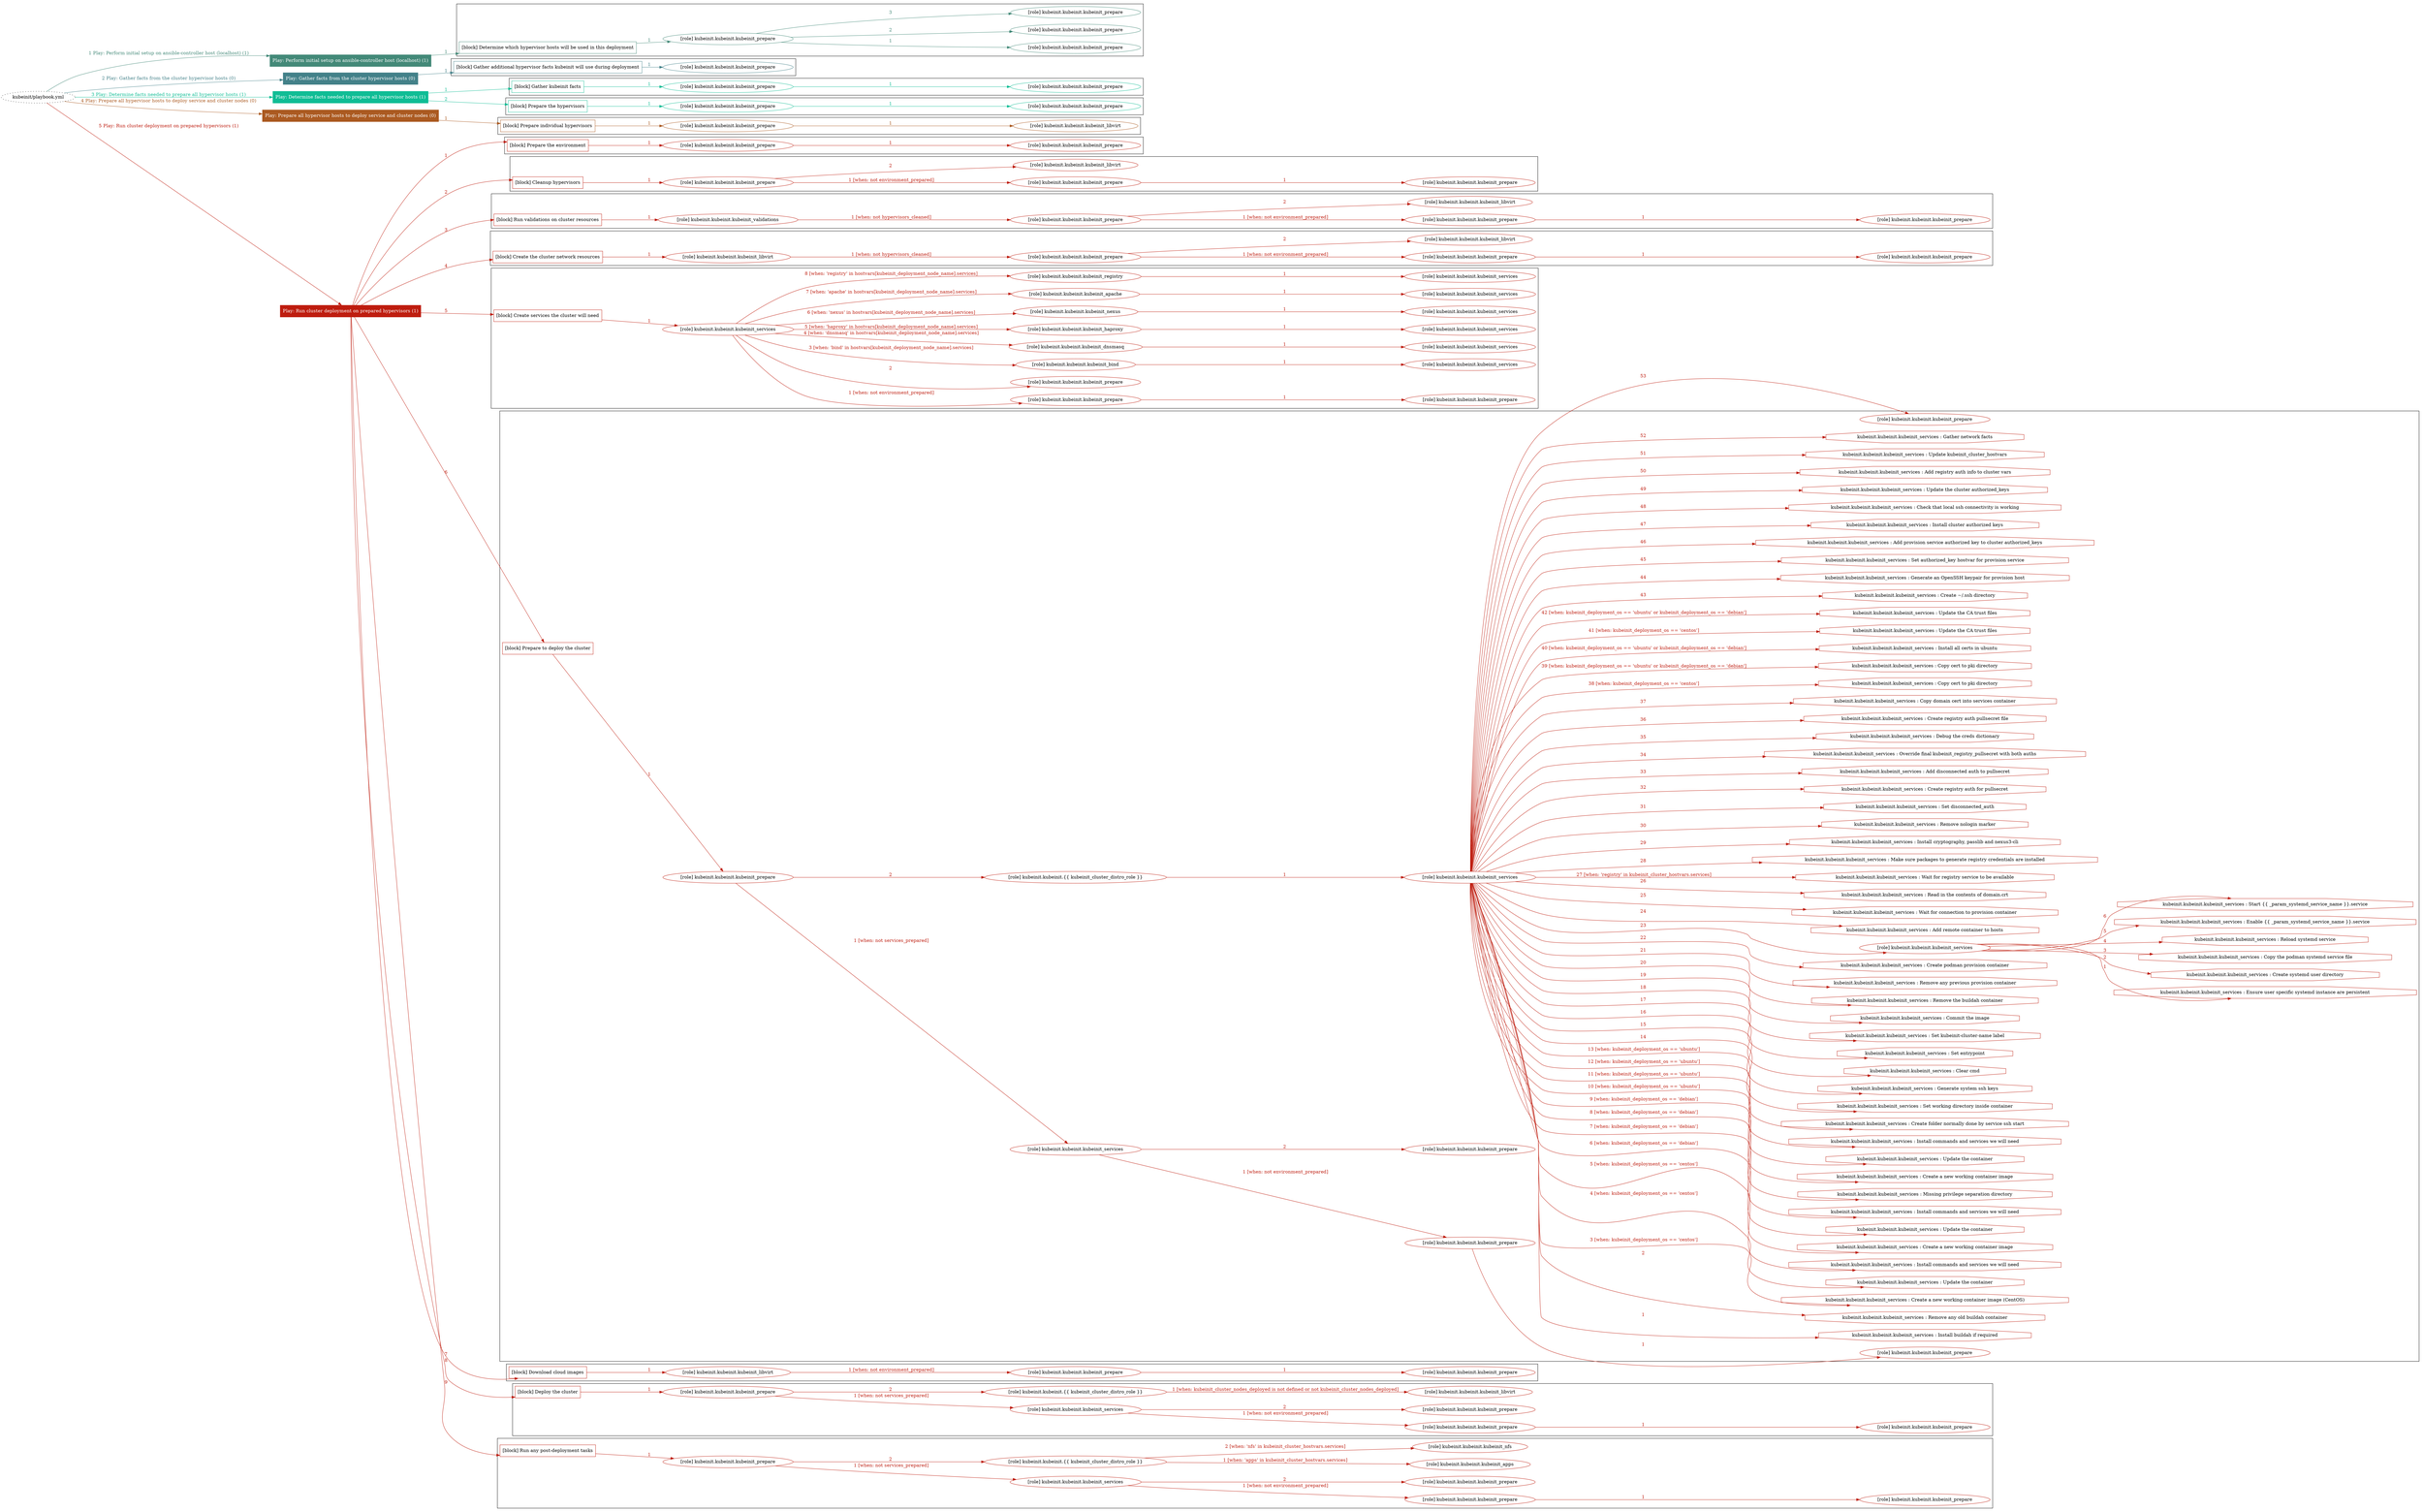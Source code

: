 digraph {
	graph [concentrate=true ordering=in rankdir=LR ratio=fill]
	edge [esep=5 sep=10]
	"kubeinit/playbook.yml" [URL="/home/runner/work/kubeinit/kubeinit/kubeinit/playbook.yml" id=playbook_233f53ea style=dotted]
	"kubeinit/playbook.yml" -> play_68977388 [label="1 Play: Perform initial setup on ansible-controller host (localhost) (1)" color="#438978" fontcolor="#438978" id=edge_playbook_233f53ea_play_68977388 labeltooltip="1 Play: Perform initial setup on ansible-controller host (localhost) (1)" tooltip="1 Play: Perform initial setup on ansible-controller host (localhost) (1)"]
	subgraph "Play: Perform initial setup on ansible-controller host (localhost) (1)" {
		play_68977388 [label="Play: Perform initial setup on ansible-controller host (localhost) (1)" URL="/home/runner/work/kubeinit/kubeinit/kubeinit/playbook.yml" color="#438978" fontcolor="#ffffff" id=play_68977388 shape=box style=filled tooltip=localhost]
		play_68977388 -> block_80aedb2a [label=1 color="#438978" fontcolor="#438978" id=edge_1_play_68977388_block_80aedb2a labeltooltip=1 tooltip=1]
		subgraph cluster_block_80aedb2a {
			block_80aedb2a [label="[block] Determine which hypervisor hosts will be used in this deployment" URL="/home/runner/work/kubeinit/kubeinit/kubeinit/playbook.yml" color="#438978" id=block_80aedb2a labeltooltip="Determine which hypervisor hosts will be used in this deployment" shape=box tooltip="Determine which hypervisor hosts will be used in this deployment"]
			block_80aedb2a -> role_f1f672a7 [label="1 " color="#438978" fontcolor="#438978" id=edge_1_block_80aedb2a_role_f1f672a7 labeltooltip="1 " tooltip="1 "]
			subgraph "kubeinit.kubeinit.kubeinit_prepare" {
				role_f1f672a7 [label="[role] kubeinit.kubeinit.kubeinit_prepare" URL="/home/runner/work/kubeinit/kubeinit/kubeinit/playbook.yml" color="#438978" id=role_f1f672a7 tooltip="kubeinit.kubeinit.kubeinit_prepare"]
				role_f1f672a7 -> role_d814c79a [label="1 " color="#438978" fontcolor="#438978" id=edge_1_role_f1f672a7_role_d814c79a labeltooltip="1 " tooltip="1 "]
				subgraph "kubeinit.kubeinit.kubeinit_prepare" {
					role_d814c79a [label="[role] kubeinit.kubeinit.kubeinit_prepare" URL="/home/runner/.ansible/collections/ansible_collections/kubeinit/kubeinit/roles/kubeinit_prepare/tasks/build_hypervisors_group.yml" color="#438978" id=role_d814c79a tooltip="kubeinit.kubeinit.kubeinit_prepare"]
				}
				role_f1f672a7 -> role_b0a38f12 [label="2 " color="#438978" fontcolor="#438978" id=edge_2_role_f1f672a7_role_b0a38f12 labeltooltip="2 " tooltip="2 "]
				subgraph "kubeinit.kubeinit.kubeinit_prepare" {
					role_b0a38f12 [label="[role] kubeinit.kubeinit.kubeinit_prepare" URL="/home/runner/.ansible/collections/ansible_collections/kubeinit/kubeinit/roles/kubeinit_prepare/tasks/build_hypervisors_group.yml" color="#438978" id=role_b0a38f12 tooltip="kubeinit.kubeinit.kubeinit_prepare"]
				}
				role_f1f672a7 -> role_0c17c0a5 [label="3 " color="#438978" fontcolor="#438978" id=edge_3_role_f1f672a7_role_0c17c0a5 labeltooltip="3 " tooltip="3 "]
				subgraph "kubeinit.kubeinit.kubeinit_prepare" {
					role_0c17c0a5 [label="[role] kubeinit.kubeinit.kubeinit_prepare" URL="/home/runner/.ansible/collections/ansible_collections/kubeinit/kubeinit/roles/kubeinit_prepare/tasks/build_hypervisors_group.yml" color="#438978" id=role_0c17c0a5 tooltip="kubeinit.kubeinit.kubeinit_prepare"]
				}
			}
		}
	}
	"kubeinit/playbook.yml" -> play_104ab59e [label="2 Play: Gather facts from the cluster hypervisor hosts (0)" color="#438189" fontcolor="#438189" id=edge_playbook_233f53ea_play_104ab59e labeltooltip="2 Play: Gather facts from the cluster hypervisor hosts (0)" tooltip="2 Play: Gather facts from the cluster hypervisor hosts (0)"]
	subgraph "Play: Gather facts from the cluster hypervisor hosts (0)" {
		play_104ab59e [label="Play: Gather facts from the cluster hypervisor hosts (0)" URL="/home/runner/work/kubeinit/kubeinit/kubeinit/playbook.yml" color="#438189" fontcolor="#ffffff" id=play_104ab59e shape=box style=filled tooltip="Play: Gather facts from the cluster hypervisor hosts (0)"]
		play_104ab59e -> block_3c475369 [label=1 color="#438189" fontcolor="#438189" id=edge_1_play_104ab59e_block_3c475369 labeltooltip=1 tooltip=1]
		subgraph cluster_block_3c475369 {
			block_3c475369 [label="[block] Gather additional hypervisor facts kubeinit will use during deployment" URL="/home/runner/work/kubeinit/kubeinit/kubeinit/playbook.yml" color="#438189" id=block_3c475369 labeltooltip="Gather additional hypervisor facts kubeinit will use during deployment" shape=box tooltip="Gather additional hypervisor facts kubeinit will use during deployment"]
			block_3c475369 -> role_10958321 [label="1 " color="#438189" fontcolor="#438189" id=edge_1_block_3c475369_role_10958321 labeltooltip="1 " tooltip="1 "]
			subgraph "kubeinit.kubeinit.kubeinit_prepare" {
				role_10958321 [label="[role] kubeinit.kubeinit.kubeinit_prepare" URL="/home/runner/work/kubeinit/kubeinit/kubeinit/playbook.yml" color="#438189" id=role_10958321 tooltip="kubeinit.kubeinit.kubeinit_prepare"]
			}
		}
	}
	"kubeinit/playbook.yml" -> play_7be7a9d3 [label="3 Play: Determine facts needed to prepare all hypervisor hosts (1)" color="#0fbd95" fontcolor="#0fbd95" id=edge_playbook_233f53ea_play_7be7a9d3 labeltooltip="3 Play: Determine facts needed to prepare all hypervisor hosts (1)" tooltip="3 Play: Determine facts needed to prepare all hypervisor hosts (1)"]
	subgraph "Play: Determine facts needed to prepare all hypervisor hosts (1)" {
		play_7be7a9d3 [label="Play: Determine facts needed to prepare all hypervisor hosts (1)" URL="/home/runner/work/kubeinit/kubeinit/kubeinit/playbook.yml" color="#0fbd95" fontcolor="#ffffff" id=play_7be7a9d3 shape=box style=filled tooltip=localhost]
		play_7be7a9d3 -> block_3f8de1f7 [label=1 color="#0fbd95" fontcolor="#0fbd95" id=edge_1_play_7be7a9d3_block_3f8de1f7 labeltooltip=1 tooltip=1]
		subgraph cluster_block_3f8de1f7 {
			block_3f8de1f7 [label="[block] Gather kubeinit facts" URL="/home/runner/work/kubeinit/kubeinit/kubeinit/playbook.yml" color="#0fbd95" id=block_3f8de1f7 labeltooltip="Gather kubeinit facts" shape=box tooltip="Gather kubeinit facts"]
			block_3f8de1f7 -> role_dc920dd6 [label="1 " color="#0fbd95" fontcolor="#0fbd95" id=edge_1_block_3f8de1f7_role_dc920dd6 labeltooltip="1 " tooltip="1 "]
			subgraph "kubeinit.kubeinit.kubeinit_prepare" {
				role_dc920dd6 [label="[role] kubeinit.kubeinit.kubeinit_prepare" URL="/home/runner/work/kubeinit/kubeinit/kubeinit/playbook.yml" color="#0fbd95" id=role_dc920dd6 tooltip="kubeinit.kubeinit.kubeinit_prepare"]
				role_dc920dd6 -> role_7d917f06 [label="1 " color="#0fbd95" fontcolor="#0fbd95" id=edge_1_role_dc920dd6_role_7d917f06 labeltooltip="1 " tooltip="1 "]
				subgraph "kubeinit.kubeinit.kubeinit_prepare" {
					role_7d917f06 [label="[role] kubeinit.kubeinit.kubeinit_prepare" URL="/home/runner/.ansible/collections/ansible_collections/kubeinit/kubeinit/roles/kubeinit_prepare/tasks/gather_kubeinit_facts.yml" color="#0fbd95" id=role_7d917f06 tooltip="kubeinit.kubeinit.kubeinit_prepare"]
				}
			}
		}
		play_7be7a9d3 -> block_183618e5 [label=2 color="#0fbd95" fontcolor="#0fbd95" id=edge_2_play_7be7a9d3_block_183618e5 labeltooltip=2 tooltip=2]
		subgraph cluster_block_183618e5 {
			block_183618e5 [label="[block] Prepare the hypervisors" URL="/home/runner/work/kubeinit/kubeinit/kubeinit/playbook.yml" color="#0fbd95" id=block_183618e5 labeltooltip="Prepare the hypervisors" shape=box tooltip="Prepare the hypervisors"]
			block_183618e5 -> role_970cdd99 [label="1 " color="#0fbd95" fontcolor="#0fbd95" id=edge_1_block_183618e5_role_970cdd99 labeltooltip="1 " tooltip="1 "]
			subgraph "kubeinit.kubeinit.kubeinit_prepare" {
				role_970cdd99 [label="[role] kubeinit.kubeinit.kubeinit_prepare" URL="/home/runner/work/kubeinit/kubeinit/kubeinit/playbook.yml" color="#0fbd95" id=role_970cdd99 tooltip="kubeinit.kubeinit.kubeinit_prepare"]
				role_970cdd99 -> role_9b684164 [label="1 " color="#0fbd95" fontcolor="#0fbd95" id=edge_1_role_970cdd99_role_9b684164 labeltooltip="1 " tooltip="1 "]
				subgraph "kubeinit.kubeinit.kubeinit_prepare" {
					role_9b684164 [label="[role] kubeinit.kubeinit.kubeinit_prepare" URL="/home/runner/.ansible/collections/ansible_collections/kubeinit/kubeinit/roles/kubeinit_prepare/tasks/gather_kubeinit_facts.yml" color="#0fbd95" id=role_9b684164 tooltip="kubeinit.kubeinit.kubeinit_prepare"]
				}
			}
		}
	}
	"kubeinit/playbook.yml" -> play_0fe20d2e [label="4 Play: Prepare all hypervisor hosts to deploy service and cluster nodes (0)" color="#ab5a21" fontcolor="#ab5a21" id=edge_playbook_233f53ea_play_0fe20d2e labeltooltip="4 Play: Prepare all hypervisor hosts to deploy service and cluster nodes (0)" tooltip="4 Play: Prepare all hypervisor hosts to deploy service and cluster nodes (0)"]
	subgraph "Play: Prepare all hypervisor hosts to deploy service and cluster nodes (0)" {
		play_0fe20d2e [label="Play: Prepare all hypervisor hosts to deploy service and cluster nodes (0)" URL="/home/runner/work/kubeinit/kubeinit/kubeinit/playbook.yml" color="#ab5a21" fontcolor="#ffffff" id=play_0fe20d2e shape=box style=filled tooltip="Play: Prepare all hypervisor hosts to deploy service and cluster nodes (0)"]
		play_0fe20d2e -> block_ee0f5f24 [label=1 color="#ab5a21" fontcolor="#ab5a21" id=edge_1_play_0fe20d2e_block_ee0f5f24 labeltooltip=1 tooltip=1]
		subgraph cluster_block_ee0f5f24 {
			block_ee0f5f24 [label="[block] Prepare individual hypervisors" URL="/home/runner/work/kubeinit/kubeinit/kubeinit/playbook.yml" color="#ab5a21" id=block_ee0f5f24 labeltooltip="Prepare individual hypervisors" shape=box tooltip="Prepare individual hypervisors"]
			block_ee0f5f24 -> role_5049fc88 [label="1 " color="#ab5a21" fontcolor="#ab5a21" id=edge_1_block_ee0f5f24_role_5049fc88 labeltooltip="1 " tooltip="1 "]
			subgraph "kubeinit.kubeinit.kubeinit_prepare" {
				role_5049fc88 [label="[role] kubeinit.kubeinit.kubeinit_prepare" URL="/home/runner/work/kubeinit/kubeinit/kubeinit/playbook.yml" color="#ab5a21" id=role_5049fc88 tooltip="kubeinit.kubeinit.kubeinit_prepare"]
				role_5049fc88 -> role_2c935b6b [label="1 " color="#ab5a21" fontcolor="#ab5a21" id=edge_1_role_5049fc88_role_2c935b6b labeltooltip="1 " tooltip="1 "]
				subgraph "kubeinit.kubeinit.kubeinit_libvirt" {
					role_2c935b6b [label="[role] kubeinit.kubeinit.kubeinit_libvirt" URL="/home/runner/.ansible/collections/ansible_collections/kubeinit/kubeinit/roles/kubeinit_prepare/tasks/prepare_hypervisor.yml" color="#ab5a21" id=role_2c935b6b tooltip="kubeinit.kubeinit.kubeinit_libvirt"]
				}
			}
		}
	}
	"kubeinit/playbook.yml" -> play_5bf1079e [label="5 Play: Run cluster deployment on prepared hypervisors (1)" color="#be1c0e" fontcolor="#be1c0e" id=edge_playbook_233f53ea_play_5bf1079e labeltooltip="5 Play: Run cluster deployment on prepared hypervisors (1)" tooltip="5 Play: Run cluster deployment on prepared hypervisors (1)"]
	subgraph "Play: Run cluster deployment on prepared hypervisors (1)" {
		play_5bf1079e [label="Play: Run cluster deployment on prepared hypervisors (1)" URL="/home/runner/work/kubeinit/kubeinit/kubeinit/playbook.yml" color="#be1c0e" fontcolor="#ffffff" id=play_5bf1079e shape=box style=filled tooltip=localhost]
		play_5bf1079e -> block_0311c7ac [label=1 color="#be1c0e" fontcolor="#be1c0e" id=edge_1_play_5bf1079e_block_0311c7ac labeltooltip=1 tooltip=1]
		subgraph cluster_block_0311c7ac {
			block_0311c7ac [label="[block] Prepare the environment" URL="/home/runner/work/kubeinit/kubeinit/kubeinit/playbook.yml" color="#be1c0e" id=block_0311c7ac labeltooltip="Prepare the environment" shape=box tooltip="Prepare the environment"]
			block_0311c7ac -> role_b7d59228 [label="1 " color="#be1c0e" fontcolor="#be1c0e" id=edge_1_block_0311c7ac_role_b7d59228 labeltooltip="1 " tooltip="1 "]
			subgraph "kubeinit.kubeinit.kubeinit_prepare" {
				role_b7d59228 [label="[role] kubeinit.kubeinit.kubeinit_prepare" URL="/home/runner/work/kubeinit/kubeinit/kubeinit/playbook.yml" color="#be1c0e" id=role_b7d59228 tooltip="kubeinit.kubeinit.kubeinit_prepare"]
				role_b7d59228 -> role_c0c004dd [label="1 " color="#be1c0e" fontcolor="#be1c0e" id=edge_1_role_b7d59228_role_c0c004dd labeltooltip="1 " tooltip="1 "]
				subgraph "kubeinit.kubeinit.kubeinit_prepare" {
					role_c0c004dd [label="[role] kubeinit.kubeinit.kubeinit_prepare" URL="/home/runner/.ansible/collections/ansible_collections/kubeinit/kubeinit/roles/kubeinit_prepare/tasks/gather_kubeinit_facts.yml" color="#be1c0e" id=role_c0c004dd tooltip="kubeinit.kubeinit.kubeinit_prepare"]
				}
			}
		}
		play_5bf1079e -> block_9a700d65 [label=2 color="#be1c0e" fontcolor="#be1c0e" id=edge_2_play_5bf1079e_block_9a700d65 labeltooltip=2 tooltip=2]
		subgraph cluster_block_9a700d65 {
			block_9a700d65 [label="[block] Cleanup hypervisors" URL="/home/runner/work/kubeinit/kubeinit/kubeinit/playbook.yml" color="#be1c0e" id=block_9a700d65 labeltooltip="Cleanup hypervisors" shape=box tooltip="Cleanup hypervisors"]
			block_9a700d65 -> role_07214dec [label="1 " color="#be1c0e" fontcolor="#be1c0e" id=edge_1_block_9a700d65_role_07214dec labeltooltip="1 " tooltip="1 "]
			subgraph "kubeinit.kubeinit.kubeinit_prepare" {
				role_07214dec [label="[role] kubeinit.kubeinit.kubeinit_prepare" URL="/home/runner/work/kubeinit/kubeinit/kubeinit/playbook.yml" color="#be1c0e" id=role_07214dec tooltip="kubeinit.kubeinit.kubeinit_prepare"]
				role_07214dec -> role_0c5353cd [label="1 [when: not environment_prepared]" color="#be1c0e" fontcolor="#be1c0e" id=edge_1_role_07214dec_role_0c5353cd labeltooltip="1 [when: not environment_prepared]" tooltip="1 [when: not environment_prepared]"]
				subgraph "kubeinit.kubeinit.kubeinit_prepare" {
					role_0c5353cd [label="[role] kubeinit.kubeinit.kubeinit_prepare" URL="/home/runner/.ansible/collections/ansible_collections/kubeinit/kubeinit/roles/kubeinit_prepare/tasks/cleanup_hypervisors.yml" color="#be1c0e" id=role_0c5353cd tooltip="kubeinit.kubeinit.kubeinit_prepare"]
					role_0c5353cd -> role_d4d37d7c [label="1 " color="#be1c0e" fontcolor="#be1c0e" id=edge_1_role_0c5353cd_role_d4d37d7c labeltooltip="1 " tooltip="1 "]
					subgraph "kubeinit.kubeinit.kubeinit_prepare" {
						role_d4d37d7c [label="[role] kubeinit.kubeinit.kubeinit_prepare" URL="/home/runner/.ansible/collections/ansible_collections/kubeinit/kubeinit/roles/kubeinit_prepare/tasks/gather_kubeinit_facts.yml" color="#be1c0e" id=role_d4d37d7c tooltip="kubeinit.kubeinit.kubeinit_prepare"]
					}
				}
				role_07214dec -> role_fc4c9866 [label="2 " color="#be1c0e" fontcolor="#be1c0e" id=edge_2_role_07214dec_role_fc4c9866 labeltooltip="2 " tooltip="2 "]
				subgraph "kubeinit.kubeinit.kubeinit_libvirt" {
					role_fc4c9866 [label="[role] kubeinit.kubeinit.kubeinit_libvirt" URL="/home/runner/.ansible/collections/ansible_collections/kubeinit/kubeinit/roles/kubeinit_prepare/tasks/cleanup_hypervisors.yml" color="#be1c0e" id=role_fc4c9866 tooltip="kubeinit.kubeinit.kubeinit_libvirt"]
				}
			}
		}
		play_5bf1079e -> block_5ce68398 [label=3 color="#be1c0e" fontcolor="#be1c0e" id=edge_3_play_5bf1079e_block_5ce68398 labeltooltip=3 tooltip=3]
		subgraph cluster_block_5ce68398 {
			block_5ce68398 [label="[block] Run validations on cluster resources" URL="/home/runner/work/kubeinit/kubeinit/kubeinit/playbook.yml" color="#be1c0e" id=block_5ce68398 labeltooltip="Run validations on cluster resources" shape=box tooltip="Run validations on cluster resources"]
			block_5ce68398 -> role_91ef9cbc [label="1 " color="#be1c0e" fontcolor="#be1c0e" id=edge_1_block_5ce68398_role_91ef9cbc labeltooltip="1 " tooltip="1 "]
			subgraph "kubeinit.kubeinit.kubeinit_validations" {
				role_91ef9cbc [label="[role] kubeinit.kubeinit.kubeinit_validations" URL="/home/runner/work/kubeinit/kubeinit/kubeinit/playbook.yml" color="#be1c0e" id=role_91ef9cbc tooltip="kubeinit.kubeinit.kubeinit_validations"]
				role_91ef9cbc -> role_edea5a28 [label="1 [when: not hypervisors_cleaned]" color="#be1c0e" fontcolor="#be1c0e" id=edge_1_role_91ef9cbc_role_edea5a28 labeltooltip="1 [when: not hypervisors_cleaned]" tooltip="1 [when: not hypervisors_cleaned]"]
				subgraph "kubeinit.kubeinit.kubeinit_prepare" {
					role_edea5a28 [label="[role] kubeinit.kubeinit.kubeinit_prepare" URL="/home/runner/.ansible/collections/ansible_collections/kubeinit/kubeinit/roles/kubeinit_validations/tasks/main.yml" color="#be1c0e" id=role_edea5a28 tooltip="kubeinit.kubeinit.kubeinit_prepare"]
					role_edea5a28 -> role_3724d3d3 [label="1 [when: not environment_prepared]" color="#be1c0e" fontcolor="#be1c0e" id=edge_1_role_edea5a28_role_3724d3d3 labeltooltip="1 [when: not environment_prepared]" tooltip="1 [when: not environment_prepared]"]
					subgraph "kubeinit.kubeinit.kubeinit_prepare" {
						role_3724d3d3 [label="[role] kubeinit.kubeinit.kubeinit_prepare" URL="/home/runner/.ansible/collections/ansible_collections/kubeinit/kubeinit/roles/kubeinit_prepare/tasks/cleanup_hypervisors.yml" color="#be1c0e" id=role_3724d3d3 tooltip="kubeinit.kubeinit.kubeinit_prepare"]
						role_3724d3d3 -> role_c13258d4 [label="1 " color="#be1c0e" fontcolor="#be1c0e" id=edge_1_role_3724d3d3_role_c13258d4 labeltooltip="1 " tooltip="1 "]
						subgraph "kubeinit.kubeinit.kubeinit_prepare" {
							role_c13258d4 [label="[role] kubeinit.kubeinit.kubeinit_prepare" URL="/home/runner/.ansible/collections/ansible_collections/kubeinit/kubeinit/roles/kubeinit_prepare/tasks/gather_kubeinit_facts.yml" color="#be1c0e" id=role_c13258d4 tooltip="kubeinit.kubeinit.kubeinit_prepare"]
						}
					}
					role_edea5a28 -> role_dbdcea0b [label="2 " color="#be1c0e" fontcolor="#be1c0e" id=edge_2_role_edea5a28_role_dbdcea0b labeltooltip="2 " tooltip="2 "]
					subgraph "kubeinit.kubeinit.kubeinit_libvirt" {
						role_dbdcea0b [label="[role] kubeinit.kubeinit.kubeinit_libvirt" URL="/home/runner/.ansible/collections/ansible_collections/kubeinit/kubeinit/roles/kubeinit_prepare/tasks/cleanup_hypervisors.yml" color="#be1c0e" id=role_dbdcea0b tooltip="kubeinit.kubeinit.kubeinit_libvirt"]
					}
				}
			}
		}
		play_5bf1079e -> block_2a003b42 [label=4 color="#be1c0e" fontcolor="#be1c0e" id=edge_4_play_5bf1079e_block_2a003b42 labeltooltip=4 tooltip=4]
		subgraph cluster_block_2a003b42 {
			block_2a003b42 [label="[block] Create the cluster network resources" URL="/home/runner/work/kubeinit/kubeinit/kubeinit/playbook.yml" color="#be1c0e" id=block_2a003b42 labeltooltip="Create the cluster network resources" shape=box tooltip="Create the cluster network resources"]
			block_2a003b42 -> role_acc187a3 [label="1 " color="#be1c0e" fontcolor="#be1c0e" id=edge_1_block_2a003b42_role_acc187a3 labeltooltip="1 " tooltip="1 "]
			subgraph "kubeinit.kubeinit.kubeinit_libvirt" {
				role_acc187a3 [label="[role] kubeinit.kubeinit.kubeinit_libvirt" URL="/home/runner/work/kubeinit/kubeinit/kubeinit/playbook.yml" color="#be1c0e" id=role_acc187a3 tooltip="kubeinit.kubeinit.kubeinit_libvirt"]
				role_acc187a3 -> role_99177930 [label="1 [when: not hypervisors_cleaned]" color="#be1c0e" fontcolor="#be1c0e" id=edge_1_role_acc187a3_role_99177930 labeltooltip="1 [when: not hypervisors_cleaned]" tooltip="1 [when: not hypervisors_cleaned]"]
				subgraph "kubeinit.kubeinit.kubeinit_prepare" {
					role_99177930 [label="[role] kubeinit.kubeinit.kubeinit_prepare" URL="/home/runner/.ansible/collections/ansible_collections/kubeinit/kubeinit/roles/kubeinit_libvirt/tasks/create_network.yml" color="#be1c0e" id=role_99177930 tooltip="kubeinit.kubeinit.kubeinit_prepare"]
					role_99177930 -> role_1766a169 [label="1 [when: not environment_prepared]" color="#be1c0e" fontcolor="#be1c0e" id=edge_1_role_99177930_role_1766a169 labeltooltip="1 [when: not environment_prepared]" tooltip="1 [when: not environment_prepared]"]
					subgraph "kubeinit.kubeinit.kubeinit_prepare" {
						role_1766a169 [label="[role] kubeinit.kubeinit.kubeinit_prepare" URL="/home/runner/.ansible/collections/ansible_collections/kubeinit/kubeinit/roles/kubeinit_prepare/tasks/cleanup_hypervisors.yml" color="#be1c0e" id=role_1766a169 tooltip="kubeinit.kubeinit.kubeinit_prepare"]
						role_1766a169 -> role_b8b9b181 [label="1 " color="#be1c0e" fontcolor="#be1c0e" id=edge_1_role_1766a169_role_b8b9b181 labeltooltip="1 " tooltip="1 "]
						subgraph "kubeinit.kubeinit.kubeinit_prepare" {
							role_b8b9b181 [label="[role] kubeinit.kubeinit.kubeinit_prepare" URL="/home/runner/.ansible/collections/ansible_collections/kubeinit/kubeinit/roles/kubeinit_prepare/tasks/gather_kubeinit_facts.yml" color="#be1c0e" id=role_b8b9b181 tooltip="kubeinit.kubeinit.kubeinit_prepare"]
						}
					}
					role_99177930 -> role_e1ff7c69 [label="2 " color="#be1c0e" fontcolor="#be1c0e" id=edge_2_role_99177930_role_e1ff7c69 labeltooltip="2 " tooltip="2 "]
					subgraph "kubeinit.kubeinit.kubeinit_libvirt" {
						role_e1ff7c69 [label="[role] kubeinit.kubeinit.kubeinit_libvirt" URL="/home/runner/.ansible/collections/ansible_collections/kubeinit/kubeinit/roles/kubeinit_prepare/tasks/cleanup_hypervisors.yml" color="#be1c0e" id=role_e1ff7c69 tooltip="kubeinit.kubeinit.kubeinit_libvirt"]
					}
				}
			}
		}
		play_5bf1079e -> block_b73a1e65 [label=5 color="#be1c0e" fontcolor="#be1c0e" id=edge_5_play_5bf1079e_block_b73a1e65 labeltooltip=5 tooltip=5]
		subgraph cluster_block_b73a1e65 {
			block_b73a1e65 [label="[block] Create services the cluster will need" URL="/home/runner/work/kubeinit/kubeinit/kubeinit/playbook.yml" color="#be1c0e" id=block_b73a1e65 labeltooltip="Create services the cluster will need" shape=box tooltip="Create services the cluster will need"]
			block_b73a1e65 -> role_e1ca1355 [label="1 " color="#be1c0e" fontcolor="#be1c0e" id=edge_1_block_b73a1e65_role_e1ca1355 labeltooltip="1 " tooltip="1 "]
			subgraph "kubeinit.kubeinit.kubeinit_services" {
				role_e1ca1355 [label="[role] kubeinit.kubeinit.kubeinit_services" URL="/home/runner/work/kubeinit/kubeinit/kubeinit/playbook.yml" color="#be1c0e" id=role_e1ca1355 tooltip="kubeinit.kubeinit.kubeinit_services"]
				role_e1ca1355 -> role_8d548f87 [label="1 [when: not environment_prepared]" color="#be1c0e" fontcolor="#be1c0e" id=edge_1_role_e1ca1355_role_8d548f87 labeltooltip="1 [when: not environment_prepared]" tooltip="1 [when: not environment_prepared]"]
				subgraph "kubeinit.kubeinit.kubeinit_prepare" {
					role_8d548f87 [label="[role] kubeinit.kubeinit.kubeinit_prepare" URL="/home/runner/.ansible/collections/ansible_collections/kubeinit/kubeinit/roles/kubeinit_services/tasks/main.yml" color="#be1c0e" id=role_8d548f87 tooltip="kubeinit.kubeinit.kubeinit_prepare"]
					role_8d548f87 -> role_967f17ba [label="1 " color="#be1c0e" fontcolor="#be1c0e" id=edge_1_role_8d548f87_role_967f17ba labeltooltip="1 " tooltip="1 "]
					subgraph "kubeinit.kubeinit.kubeinit_prepare" {
						role_967f17ba [label="[role] kubeinit.kubeinit.kubeinit_prepare" URL="/home/runner/.ansible/collections/ansible_collections/kubeinit/kubeinit/roles/kubeinit_prepare/tasks/gather_kubeinit_facts.yml" color="#be1c0e" id=role_967f17ba tooltip="kubeinit.kubeinit.kubeinit_prepare"]
					}
				}
				role_e1ca1355 -> role_c4223464 [label="2 " color="#be1c0e" fontcolor="#be1c0e" id=edge_2_role_e1ca1355_role_c4223464 labeltooltip="2 " tooltip="2 "]
				subgraph "kubeinit.kubeinit.kubeinit_prepare" {
					role_c4223464 [label="[role] kubeinit.kubeinit.kubeinit_prepare" URL="/home/runner/.ansible/collections/ansible_collections/kubeinit/kubeinit/roles/kubeinit_services/tasks/00_create_service_pod.yml" color="#be1c0e" id=role_c4223464 tooltip="kubeinit.kubeinit.kubeinit_prepare"]
				}
				role_e1ca1355 -> role_4b25decf [label="3 [when: 'bind' in hostvars[kubeinit_deployment_node_name].services]" color="#be1c0e" fontcolor="#be1c0e" id=edge_3_role_e1ca1355_role_4b25decf labeltooltip="3 [when: 'bind' in hostvars[kubeinit_deployment_node_name].services]" tooltip="3 [when: 'bind' in hostvars[kubeinit_deployment_node_name].services]"]
				subgraph "kubeinit.kubeinit.kubeinit_bind" {
					role_4b25decf [label="[role] kubeinit.kubeinit.kubeinit_bind" URL="/home/runner/.ansible/collections/ansible_collections/kubeinit/kubeinit/roles/kubeinit_services/tasks/start_services_containers.yml" color="#be1c0e" id=role_4b25decf tooltip="kubeinit.kubeinit.kubeinit_bind"]
					role_4b25decf -> role_62fab054 [label="1 " color="#be1c0e" fontcolor="#be1c0e" id=edge_1_role_4b25decf_role_62fab054 labeltooltip="1 " tooltip="1 "]
					subgraph "kubeinit.kubeinit.kubeinit_services" {
						role_62fab054 [label="[role] kubeinit.kubeinit.kubeinit_services" URL="/home/runner/.ansible/collections/ansible_collections/kubeinit/kubeinit/roles/kubeinit_bind/tasks/main.yml" color="#be1c0e" id=role_62fab054 tooltip="kubeinit.kubeinit.kubeinit_services"]
					}
				}
				role_e1ca1355 -> role_9c075266 [label="4 [when: 'dnsmasq' in hostvars[kubeinit_deployment_node_name].services]" color="#be1c0e" fontcolor="#be1c0e" id=edge_4_role_e1ca1355_role_9c075266 labeltooltip="4 [when: 'dnsmasq' in hostvars[kubeinit_deployment_node_name].services]" tooltip="4 [when: 'dnsmasq' in hostvars[kubeinit_deployment_node_name].services]"]
				subgraph "kubeinit.kubeinit.kubeinit_dnsmasq" {
					role_9c075266 [label="[role] kubeinit.kubeinit.kubeinit_dnsmasq" URL="/home/runner/.ansible/collections/ansible_collections/kubeinit/kubeinit/roles/kubeinit_services/tasks/start_services_containers.yml" color="#be1c0e" id=role_9c075266 tooltip="kubeinit.kubeinit.kubeinit_dnsmasq"]
					role_9c075266 -> role_c636b113 [label="1 " color="#be1c0e" fontcolor="#be1c0e" id=edge_1_role_9c075266_role_c636b113 labeltooltip="1 " tooltip="1 "]
					subgraph "kubeinit.kubeinit.kubeinit_services" {
						role_c636b113 [label="[role] kubeinit.kubeinit.kubeinit_services" URL="/home/runner/.ansible/collections/ansible_collections/kubeinit/kubeinit/roles/kubeinit_dnsmasq/tasks/main.yml" color="#be1c0e" id=role_c636b113 tooltip="kubeinit.kubeinit.kubeinit_services"]
					}
				}
				role_e1ca1355 -> role_30c229bc [label="5 [when: 'haproxy' in hostvars[kubeinit_deployment_node_name].services]" color="#be1c0e" fontcolor="#be1c0e" id=edge_5_role_e1ca1355_role_30c229bc labeltooltip="5 [when: 'haproxy' in hostvars[kubeinit_deployment_node_name].services]" tooltip="5 [when: 'haproxy' in hostvars[kubeinit_deployment_node_name].services]"]
				subgraph "kubeinit.kubeinit.kubeinit_haproxy" {
					role_30c229bc [label="[role] kubeinit.kubeinit.kubeinit_haproxy" URL="/home/runner/.ansible/collections/ansible_collections/kubeinit/kubeinit/roles/kubeinit_services/tasks/start_services_containers.yml" color="#be1c0e" id=role_30c229bc tooltip="kubeinit.kubeinit.kubeinit_haproxy"]
					role_30c229bc -> role_8608705e [label="1 " color="#be1c0e" fontcolor="#be1c0e" id=edge_1_role_30c229bc_role_8608705e labeltooltip="1 " tooltip="1 "]
					subgraph "kubeinit.kubeinit.kubeinit_services" {
						role_8608705e [label="[role] kubeinit.kubeinit.kubeinit_services" URL="/home/runner/.ansible/collections/ansible_collections/kubeinit/kubeinit/roles/kubeinit_haproxy/tasks/main.yml" color="#be1c0e" id=role_8608705e tooltip="kubeinit.kubeinit.kubeinit_services"]
					}
				}
				role_e1ca1355 -> role_825ae82b [label="6 [when: 'nexus' in hostvars[kubeinit_deployment_node_name].services]" color="#be1c0e" fontcolor="#be1c0e" id=edge_6_role_e1ca1355_role_825ae82b labeltooltip="6 [when: 'nexus' in hostvars[kubeinit_deployment_node_name].services]" tooltip="6 [when: 'nexus' in hostvars[kubeinit_deployment_node_name].services]"]
				subgraph "kubeinit.kubeinit.kubeinit_nexus" {
					role_825ae82b [label="[role] kubeinit.kubeinit.kubeinit_nexus" URL="/home/runner/.ansible/collections/ansible_collections/kubeinit/kubeinit/roles/kubeinit_services/tasks/start_services_containers.yml" color="#be1c0e" id=role_825ae82b tooltip="kubeinit.kubeinit.kubeinit_nexus"]
					role_825ae82b -> role_e9acff10 [label="1 " color="#be1c0e" fontcolor="#be1c0e" id=edge_1_role_825ae82b_role_e9acff10 labeltooltip="1 " tooltip="1 "]
					subgraph "kubeinit.kubeinit.kubeinit_services" {
						role_e9acff10 [label="[role] kubeinit.kubeinit.kubeinit_services" URL="/home/runner/.ansible/collections/ansible_collections/kubeinit/kubeinit/roles/kubeinit_nexus/tasks/main.yml" color="#be1c0e" id=role_e9acff10 tooltip="kubeinit.kubeinit.kubeinit_services"]
					}
				}
				role_e1ca1355 -> role_c186476a [label="7 [when: 'apache' in hostvars[kubeinit_deployment_node_name].services]" color="#be1c0e" fontcolor="#be1c0e" id=edge_7_role_e1ca1355_role_c186476a labeltooltip="7 [when: 'apache' in hostvars[kubeinit_deployment_node_name].services]" tooltip="7 [when: 'apache' in hostvars[kubeinit_deployment_node_name].services]"]
				subgraph "kubeinit.kubeinit.kubeinit_apache" {
					role_c186476a [label="[role] kubeinit.kubeinit.kubeinit_apache" URL="/home/runner/.ansible/collections/ansible_collections/kubeinit/kubeinit/roles/kubeinit_services/tasks/start_services_containers.yml" color="#be1c0e" id=role_c186476a tooltip="kubeinit.kubeinit.kubeinit_apache"]
					role_c186476a -> role_da14aacf [label="1 " color="#be1c0e" fontcolor="#be1c0e" id=edge_1_role_c186476a_role_da14aacf labeltooltip="1 " tooltip="1 "]
					subgraph "kubeinit.kubeinit.kubeinit_services" {
						role_da14aacf [label="[role] kubeinit.kubeinit.kubeinit_services" URL="/home/runner/.ansible/collections/ansible_collections/kubeinit/kubeinit/roles/kubeinit_apache/tasks/main.yml" color="#be1c0e" id=role_da14aacf tooltip="kubeinit.kubeinit.kubeinit_services"]
					}
				}
				role_e1ca1355 -> role_8d7b0146 [label="8 [when: 'registry' in hostvars[kubeinit_deployment_node_name].services]" color="#be1c0e" fontcolor="#be1c0e" id=edge_8_role_e1ca1355_role_8d7b0146 labeltooltip="8 [when: 'registry' in hostvars[kubeinit_deployment_node_name].services]" tooltip="8 [when: 'registry' in hostvars[kubeinit_deployment_node_name].services]"]
				subgraph "kubeinit.kubeinit.kubeinit_registry" {
					role_8d7b0146 [label="[role] kubeinit.kubeinit.kubeinit_registry" URL="/home/runner/.ansible/collections/ansible_collections/kubeinit/kubeinit/roles/kubeinit_services/tasks/start_services_containers.yml" color="#be1c0e" id=role_8d7b0146 tooltip="kubeinit.kubeinit.kubeinit_registry"]
					role_8d7b0146 -> role_3dbde9a2 [label="1 " color="#be1c0e" fontcolor="#be1c0e" id=edge_1_role_8d7b0146_role_3dbde9a2 labeltooltip="1 " tooltip="1 "]
					subgraph "kubeinit.kubeinit.kubeinit_services" {
						role_3dbde9a2 [label="[role] kubeinit.kubeinit.kubeinit_services" URL="/home/runner/.ansible/collections/ansible_collections/kubeinit/kubeinit/roles/kubeinit_registry/tasks/main.yml" color="#be1c0e" id=role_3dbde9a2 tooltip="kubeinit.kubeinit.kubeinit_services"]
					}
				}
			}
		}
		play_5bf1079e -> block_da3cb37a [label=6 color="#be1c0e" fontcolor="#be1c0e" id=edge_6_play_5bf1079e_block_da3cb37a labeltooltip=6 tooltip=6]
		subgraph cluster_block_da3cb37a {
			block_da3cb37a [label="[block] Prepare to deploy the cluster" URL="/home/runner/work/kubeinit/kubeinit/kubeinit/playbook.yml" color="#be1c0e" id=block_da3cb37a labeltooltip="Prepare to deploy the cluster" shape=box tooltip="Prepare to deploy the cluster"]
			block_da3cb37a -> role_ae8be4af [label="1 " color="#be1c0e" fontcolor="#be1c0e" id=edge_1_block_da3cb37a_role_ae8be4af labeltooltip="1 " tooltip="1 "]
			subgraph "kubeinit.kubeinit.kubeinit_prepare" {
				role_ae8be4af [label="[role] kubeinit.kubeinit.kubeinit_prepare" URL="/home/runner/work/kubeinit/kubeinit/kubeinit/playbook.yml" color="#be1c0e" id=role_ae8be4af tooltip="kubeinit.kubeinit.kubeinit_prepare"]
				role_ae8be4af -> role_7f2c4a35 [label="1 [when: not services_prepared]" color="#be1c0e" fontcolor="#be1c0e" id=edge_1_role_ae8be4af_role_7f2c4a35 labeltooltip="1 [when: not services_prepared]" tooltip="1 [when: not services_prepared]"]
				subgraph "kubeinit.kubeinit.kubeinit_services" {
					role_7f2c4a35 [label="[role] kubeinit.kubeinit.kubeinit_services" URL="/home/runner/.ansible/collections/ansible_collections/kubeinit/kubeinit/roles/kubeinit_prepare/tasks/prepare_cluster.yml" color="#be1c0e" id=role_7f2c4a35 tooltip="kubeinit.kubeinit.kubeinit_services"]
					role_7f2c4a35 -> role_d328e192 [label="1 [when: not environment_prepared]" color="#be1c0e" fontcolor="#be1c0e" id=edge_1_role_7f2c4a35_role_d328e192 labeltooltip="1 [when: not environment_prepared]" tooltip="1 [when: not environment_prepared]"]
					subgraph "kubeinit.kubeinit.kubeinit_prepare" {
						role_d328e192 [label="[role] kubeinit.kubeinit.kubeinit_prepare" URL="/home/runner/.ansible/collections/ansible_collections/kubeinit/kubeinit/roles/kubeinit_services/tasks/prepare_services.yml" color="#be1c0e" id=role_d328e192 tooltip="kubeinit.kubeinit.kubeinit_prepare"]
						role_d328e192 -> role_c4961fd0 [label="1 " color="#be1c0e" fontcolor="#be1c0e" id=edge_1_role_d328e192_role_c4961fd0 labeltooltip="1 " tooltip="1 "]
						subgraph "kubeinit.kubeinit.kubeinit_prepare" {
							role_c4961fd0 [label="[role] kubeinit.kubeinit.kubeinit_prepare" URL="/home/runner/.ansible/collections/ansible_collections/kubeinit/kubeinit/roles/kubeinit_prepare/tasks/gather_kubeinit_facts.yml" color="#be1c0e" id=role_c4961fd0 tooltip="kubeinit.kubeinit.kubeinit_prepare"]
						}
					}
					role_7f2c4a35 -> role_22ecc294 [label="2 " color="#be1c0e" fontcolor="#be1c0e" id=edge_2_role_7f2c4a35_role_22ecc294 labeltooltip="2 " tooltip="2 "]
					subgraph "kubeinit.kubeinit.kubeinit_prepare" {
						role_22ecc294 [label="[role] kubeinit.kubeinit.kubeinit_prepare" URL="/home/runner/.ansible/collections/ansible_collections/kubeinit/kubeinit/roles/kubeinit_services/tasks/prepare_services.yml" color="#be1c0e" id=role_22ecc294 tooltip="kubeinit.kubeinit.kubeinit_prepare"]
					}
				}
				role_ae8be4af -> role_50c2bbe5 [label="2 " color="#be1c0e" fontcolor="#be1c0e" id=edge_2_role_ae8be4af_role_50c2bbe5 labeltooltip="2 " tooltip="2 "]
				subgraph "kubeinit.kubeinit.{{ kubeinit_cluster_distro_role }}" {
					role_50c2bbe5 [label="[role] kubeinit.kubeinit.{{ kubeinit_cluster_distro_role }}" URL="/home/runner/.ansible/collections/ansible_collections/kubeinit/kubeinit/roles/kubeinit_prepare/tasks/prepare_cluster.yml" color="#be1c0e" id=role_50c2bbe5 tooltip="kubeinit.kubeinit.{{ kubeinit_cluster_distro_role }}"]
					role_50c2bbe5 -> role_9a473a51 [label="1 " color="#be1c0e" fontcolor="#be1c0e" id=edge_1_role_50c2bbe5_role_9a473a51 labeltooltip="1 " tooltip="1 "]
					subgraph "kubeinit.kubeinit.kubeinit_services" {
						role_9a473a51 [label="[role] kubeinit.kubeinit.kubeinit_services" URL="/home/runner/.ansible/collections/ansible_collections/kubeinit/kubeinit/roles/kubeinit_cdk/tasks/prepare_cluster.yml" color="#be1c0e" id=role_9a473a51 tooltip="kubeinit.kubeinit.kubeinit_services"]
						task_50256ef0 [label="kubeinit.kubeinit.kubeinit_services : Install buildah if required" URL="/home/runner/.ansible/collections/ansible_collections/kubeinit/kubeinit/roles/kubeinit_services/tasks/create_provision_container.yml" color="#be1c0e" id=task_50256ef0 shape=octagon tooltip="kubeinit.kubeinit.kubeinit_services : Install buildah if required"]
						role_9a473a51 -> task_50256ef0 [label="1 " color="#be1c0e" fontcolor="#be1c0e" id=edge_1_role_9a473a51_task_50256ef0 labeltooltip="1 " tooltip="1 "]
						task_623b797c [label="kubeinit.kubeinit.kubeinit_services : Remove any old buildah container" URL="/home/runner/.ansible/collections/ansible_collections/kubeinit/kubeinit/roles/kubeinit_services/tasks/create_provision_container.yml" color="#be1c0e" id=task_623b797c shape=octagon tooltip="kubeinit.kubeinit.kubeinit_services : Remove any old buildah container"]
						role_9a473a51 -> task_623b797c [label="2 " color="#be1c0e" fontcolor="#be1c0e" id=edge_2_role_9a473a51_task_623b797c labeltooltip="2 " tooltip="2 "]
						task_655e5b85 [label="kubeinit.kubeinit.kubeinit_services : Create a new working container image (CentOS)" URL="/home/runner/.ansible/collections/ansible_collections/kubeinit/kubeinit/roles/kubeinit_services/tasks/create_provision_container.yml" color="#be1c0e" id=task_655e5b85 shape=octagon tooltip="kubeinit.kubeinit.kubeinit_services : Create a new working container image (CentOS)"]
						role_9a473a51 -> task_655e5b85 [label="3 [when: kubeinit_deployment_os == 'centos']" color="#be1c0e" fontcolor="#be1c0e" id=edge_3_role_9a473a51_task_655e5b85 labeltooltip="3 [when: kubeinit_deployment_os == 'centos']" tooltip="3 [when: kubeinit_deployment_os == 'centos']"]
						task_37a6f97a [label="kubeinit.kubeinit.kubeinit_services : Update the container" URL="/home/runner/.ansible/collections/ansible_collections/kubeinit/kubeinit/roles/kubeinit_services/tasks/create_provision_container.yml" color="#be1c0e" id=task_37a6f97a shape=octagon tooltip="kubeinit.kubeinit.kubeinit_services : Update the container"]
						role_9a473a51 -> task_37a6f97a [label="4 [when: kubeinit_deployment_os == 'centos']" color="#be1c0e" fontcolor="#be1c0e" id=edge_4_role_9a473a51_task_37a6f97a labeltooltip="4 [when: kubeinit_deployment_os == 'centos']" tooltip="4 [when: kubeinit_deployment_os == 'centos']"]
						task_fed98213 [label="kubeinit.kubeinit.kubeinit_services : Install commands and services we will need" URL="/home/runner/.ansible/collections/ansible_collections/kubeinit/kubeinit/roles/kubeinit_services/tasks/create_provision_container.yml" color="#be1c0e" id=task_fed98213 shape=octagon tooltip="kubeinit.kubeinit.kubeinit_services : Install commands and services we will need"]
						role_9a473a51 -> task_fed98213 [label="5 [when: kubeinit_deployment_os == 'centos']" color="#be1c0e" fontcolor="#be1c0e" id=edge_5_role_9a473a51_task_fed98213 labeltooltip="5 [when: kubeinit_deployment_os == 'centos']" tooltip="5 [when: kubeinit_deployment_os == 'centos']"]
						task_be397f11 [label="kubeinit.kubeinit.kubeinit_services : Create a new working container image" URL="/home/runner/.ansible/collections/ansible_collections/kubeinit/kubeinit/roles/kubeinit_services/tasks/create_provision_container.yml" color="#be1c0e" id=task_be397f11 shape=octagon tooltip="kubeinit.kubeinit.kubeinit_services : Create a new working container image"]
						role_9a473a51 -> task_be397f11 [label="6 [when: kubeinit_deployment_os == 'debian']" color="#be1c0e" fontcolor="#be1c0e" id=edge_6_role_9a473a51_task_be397f11 labeltooltip="6 [when: kubeinit_deployment_os == 'debian']" tooltip="6 [when: kubeinit_deployment_os == 'debian']"]
						task_2dd34cea [label="kubeinit.kubeinit.kubeinit_services : Update the container" URL="/home/runner/.ansible/collections/ansible_collections/kubeinit/kubeinit/roles/kubeinit_services/tasks/create_provision_container.yml" color="#be1c0e" id=task_2dd34cea shape=octagon tooltip="kubeinit.kubeinit.kubeinit_services : Update the container"]
						role_9a473a51 -> task_2dd34cea [label="7 [when: kubeinit_deployment_os == 'debian']" color="#be1c0e" fontcolor="#be1c0e" id=edge_7_role_9a473a51_task_2dd34cea labeltooltip="7 [when: kubeinit_deployment_os == 'debian']" tooltip="7 [when: kubeinit_deployment_os == 'debian']"]
						task_868b0d08 [label="kubeinit.kubeinit.kubeinit_services : Install commands and services we will need" URL="/home/runner/.ansible/collections/ansible_collections/kubeinit/kubeinit/roles/kubeinit_services/tasks/create_provision_container.yml" color="#be1c0e" id=task_868b0d08 shape=octagon tooltip="kubeinit.kubeinit.kubeinit_services : Install commands and services we will need"]
						role_9a473a51 -> task_868b0d08 [label="8 [when: kubeinit_deployment_os == 'debian']" color="#be1c0e" fontcolor="#be1c0e" id=edge_8_role_9a473a51_task_868b0d08 labeltooltip="8 [when: kubeinit_deployment_os == 'debian']" tooltip="8 [when: kubeinit_deployment_os == 'debian']"]
						task_a732ec61 [label="kubeinit.kubeinit.kubeinit_services : Missing privilege separation directory" URL="/home/runner/.ansible/collections/ansible_collections/kubeinit/kubeinit/roles/kubeinit_services/tasks/create_provision_container.yml" color="#be1c0e" id=task_a732ec61 shape=octagon tooltip="kubeinit.kubeinit.kubeinit_services : Missing privilege separation directory"]
						role_9a473a51 -> task_a732ec61 [label="9 [when: kubeinit_deployment_os == 'debian']" color="#be1c0e" fontcolor="#be1c0e" id=edge_9_role_9a473a51_task_a732ec61 labeltooltip="9 [when: kubeinit_deployment_os == 'debian']" tooltip="9 [when: kubeinit_deployment_os == 'debian']"]
						task_8c8f8f8d [label="kubeinit.kubeinit.kubeinit_services : Create a new working container image" URL="/home/runner/.ansible/collections/ansible_collections/kubeinit/kubeinit/roles/kubeinit_services/tasks/create_provision_container.yml" color="#be1c0e" id=task_8c8f8f8d shape=octagon tooltip="kubeinit.kubeinit.kubeinit_services : Create a new working container image"]
						role_9a473a51 -> task_8c8f8f8d [label="10 [when: kubeinit_deployment_os == 'ubuntu']" color="#be1c0e" fontcolor="#be1c0e" id=edge_10_role_9a473a51_task_8c8f8f8d labeltooltip="10 [when: kubeinit_deployment_os == 'ubuntu']" tooltip="10 [when: kubeinit_deployment_os == 'ubuntu']"]
						task_7cf29501 [label="kubeinit.kubeinit.kubeinit_services : Update the container" URL="/home/runner/.ansible/collections/ansible_collections/kubeinit/kubeinit/roles/kubeinit_services/tasks/create_provision_container.yml" color="#be1c0e" id=task_7cf29501 shape=octagon tooltip="kubeinit.kubeinit.kubeinit_services : Update the container"]
						role_9a473a51 -> task_7cf29501 [label="11 [when: kubeinit_deployment_os == 'ubuntu']" color="#be1c0e" fontcolor="#be1c0e" id=edge_11_role_9a473a51_task_7cf29501 labeltooltip="11 [when: kubeinit_deployment_os == 'ubuntu']" tooltip="11 [when: kubeinit_deployment_os == 'ubuntu']"]
						task_fca0d3c8 [label="kubeinit.kubeinit.kubeinit_services : Install commands and services we will need" URL="/home/runner/.ansible/collections/ansible_collections/kubeinit/kubeinit/roles/kubeinit_services/tasks/create_provision_container.yml" color="#be1c0e" id=task_fca0d3c8 shape=octagon tooltip="kubeinit.kubeinit.kubeinit_services : Install commands and services we will need"]
						role_9a473a51 -> task_fca0d3c8 [label="12 [when: kubeinit_deployment_os == 'ubuntu']" color="#be1c0e" fontcolor="#be1c0e" id=edge_12_role_9a473a51_task_fca0d3c8 labeltooltip="12 [when: kubeinit_deployment_os == 'ubuntu']" tooltip="12 [when: kubeinit_deployment_os == 'ubuntu']"]
						task_8f2d9dbf [label="kubeinit.kubeinit.kubeinit_services : Create folder normally done by service ssh start" URL="/home/runner/.ansible/collections/ansible_collections/kubeinit/kubeinit/roles/kubeinit_services/tasks/create_provision_container.yml" color="#be1c0e" id=task_8f2d9dbf shape=octagon tooltip="kubeinit.kubeinit.kubeinit_services : Create folder normally done by service ssh start"]
						role_9a473a51 -> task_8f2d9dbf [label="13 [when: kubeinit_deployment_os == 'ubuntu']" color="#be1c0e" fontcolor="#be1c0e" id=edge_13_role_9a473a51_task_8f2d9dbf labeltooltip="13 [when: kubeinit_deployment_os == 'ubuntu']" tooltip="13 [when: kubeinit_deployment_os == 'ubuntu']"]
						task_5f87c40f [label="kubeinit.kubeinit.kubeinit_services : Set working directory inside container" URL="/home/runner/.ansible/collections/ansible_collections/kubeinit/kubeinit/roles/kubeinit_services/tasks/create_provision_container.yml" color="#be1c0e" id=task_5f87c40f shape=octagon tooltip="kubeinit.kubeinit.kubeinit_services : Set working directory inside container"]
						role_9a473a51 -> task_5f87c40f [label="14 " color="#be1c0e" fontcolor="#be1c0e" id=edge_14_role_9a473a51_task_5f87c40f labeltooltip="14 " tooltip="14 "]
						task_1e0425d4 [label="kubeinit.kubeinit.kubeinit_services : Generate system ssh keys" URL="/home/runner/.ansible/collections/ansible_collections/kubeinit/kubeinit/roles/kubeinit_services/tasks/create_provision_container.yml" color="#be1c0e" id=task_1e0425d4 shape=octagon tooltip="kubeinit.kubeinit.kubeinit_services : Generate system ssh keys"]
						role_9a473a51 -> task_1e0425d4 [label="15 " color="#be1c0e" fontcolor="#be1c0e" id=edge_15_role_9a473a51_task_1e0425d4 labeltooltip="15 " tooltip="15 "]
						task_242f6a70 [label="kubeinit.kubeinit.kubeinit_services : Clear cmd" URL="/home/runner/.ansible/collections/ansible_collections/kubeinit/kubeinit/roles/kubeinit_services/tasks/create_provision_container.yml" color="#be1c0e" id=task_242f6a70 shape=octagon tooltip="kubeinit.kubeinit.kubeinit_services : Clear cmd"]
						role_9a473a51 -> task_242f6a70 [label="16 " color="#be1c0e" fontcolor="#be1c0e" id=edge_16_role_9a473a51_task_242f6a70 labeltooltip="16 " tooltip="16 "]
						task_e51f57cb [label="kubeinit.kubeinit.kubeinit_services : Set entrypoint" URL="/home/runner/.ansible/collections/ansible_collections/kubeinit/kubeinit/roles/kubeinit_services/tasks/create_provision_container.yml" color="#be1c0e" id=task_e51f57cb shape=octagon tooltip="kubeinit.kubeinit.kubeinit_services : Set entrypoint"]
						role_9a473a51 -> task_e51f57cb [label="17 " color="#be1c0e" fontcolor="#be1c0e" id=edge_17_role_9a473a51_task_e51f57cb labeltooltip="17 " tooltip="17 "]
						task_7f254a6c [label="kubeinit.kubeinit.kubeinit_services : Set kubeinit-cluster-name label" URL="/home/runner/.ansible/collections/ansible_collections/kubeinit/kubeinit/roles/kubeinit_services/tasks/create_provision_container.yml" color="#be1c0e" id=task_7f254a6c shape=octagon tooltip="kubeinit.kubeinit.kubeinit_services : Set kubeinit-cluster-name label"]
						role_9a473a51 -> task_7f254a6c [label="18 " color="#be1c0e" fontcolor="#be1c0e" id=edge_18_role_9a473a51_task_7f254a6c labeltooltip="18 " tooltip="18 "]
						task_d66f190b [label="kubeinit.kubeinit.kubeinit_services : Commit the image" URL="/home/runner/.ansible/collections/ansible_collections/kubeinit/kubeinit/roles/kubeinit_services/tasks/create_provision_container.yml" color="#be1c0e" id=task_d66f190b shape=octagon tooltip="kubeinit.kubeinit.kubeinit_services : Commit the image"]
						role_9a473a51 -> task_d66f190b [label="19 " color="#be1c0e" fontcolor="#be1c0e" id=edge_19_role_9a473a51_task_d66f190b labeltooltip="19 " tooltip="19 "]
						task_abe823ad [label="kubeinit.kubeinit.kubeinit_services : Remove the buildah container" URL="/home/runner/.ansible/collections/ansible_collections/kubeinit/kubeinit/roles/kubeinit_services/tasks/create_provision_container.yml" color="#be1c0e" id=task_abe823ad shape=octagon tooltip="kubeinit.kubeinit.kubeinit_services : Remove the buildah container"]
						role_9a473a51 -> task_abe823ad [label="20 " color="#be1c0e" fontcolor="#be1c0e" id=edge_20_role_9a473a51_task_abe823ad labeltooltip="20 " tooltip="20 "]
						task_024fbdf4 [label="kubeinit.kubeinit.kubeinit_services : Remove any previous provision container" URL="/home/runner/.ansible/collections/ansible_collections/kubeinit/kubeinit/roles/kubeinit_services/tasks/create_provision_container.yml" color="#be1c0e" id=task_024fbdf4 shape=octagon tooltip="kubeinit.kubeinit.kubeinit_services : Remove any previous provision container"]
						role_9a473a51 -> task_024fbdf4 [label="21 " color="#be1c0e" fontcolor="#be1c0e" id=edge_21_role_9a473a51_task_024fbdf4 labeltooltip="21 " tooltip="21 "]
						task_ee088d67 [label="kubeinit.kubeinit.kubeinit_services : Create podman provision container" URL="/home/runner/.ansible/collections/ansible_collections/kubeinit/kubeinit/roles/kubeinit_services/tasks/create_provision_container.yml" color="#be1c0e" id=task_ee088d67 shape=octagon tooltip="kubeinit.kubeinit.kubeinit_services : Create podman provision container"]
						role_9a473a51 -> task_ee088d67 [label="22 " color="#be1c0e" fontcolor="#be1c0e" id=edge_22_role_9a473a51_task_ee088d67 labeltooltip="22 " tooltip="22 "]
						role_9a473a51 -> role_18798078 [label="23 " color="#be1c0e" fontcolor="#be1c0e" id=edge_23_role_9a473a51_role_18798078 labeltooltip="23 " tooltip="23 "]
						subgraph "kubeinit.kubeinit.kubeinit_services" {
							role_18798078 [label="[role] kubeinit.kubeinit.kubeinit_services" URL="/home/runner/.ansible/collections/ansible_collections/kubeinit/kubeinit/roles/kubeinit_services/tasks/create_provision_container.yml" color="#be1c0e" id=role_18798078 tooltip="kubeinit.kubeinit.kubeinit_services"]
							task_e9264caa [label="kubeinit.kubeinit.kubeinit_services : Ensure user specific systemd instance are persistent" URL="/home/runner/.ansible/collections/ansible_collections/kubeinit/kubeinit/roles/kubeinit_services/tasks/create_managed_service.yml" color="#be1c0e" id=task_e9264caa shape=octagon tooltip="kubeinit.kubeinit.kubeinit_services : Ensure user specific systemd instance are persistent"]
							role_18798078 -> task_e9264caa [label="1 " color="#be1c0e" fontcolor="#be1c0e" id=edge_1_role_18798078_task_e9264caa labeltooltip="1 " tooltip="1 "]
							task_ae24b589 [label="kubeinit.kubeinit.kubeinit_services : Create systemd user directory" URL="/home/runner/.ansible/collections/ansible_collections/kubeinit/kubeinit/roles/kubeinit_services/tasks/create_managed_service.yml" color="#be1c0e" id=task_ae24b589 shape=octagon tooltip="kubeinit.kubeinit.kubeinit_services : Create systemd user directory"]
							role_18798078 -> task_ae24b589 [label="2 " color="#be1c0e" fontcolor="#be1c0e" id=edge_2_role_18798078_task_ae24b589 labeltooltip="2 " tooltip="2 "]
							task_d70afba0 [label="kubeinit.kubeinit.kubeinit_services : Copy the podman systemd service file" URL="/home/runner/.ansible/collections/ansible_collections/kubeinit/kubeinit/roles/kubeinit_services/tasks/create_managed_service.yml" color="#be1c0e" id=task_d70afba0 shape=octagon tooltip="kubeinit.kubeinit.kubeinit_services : Copy the podman systemd service file"]
							role_18798078 -> task_d70afba0 [label="3 " color="#be1c0e" fontcolor="#be1c0e" id=edge_3_role_18798078_task_d70afba0 labeltooltip="3 " tooltip="3 "]
							task_e253bb6b [label="kubeinit.kubeinit.kubeinit_services : Reload systemd service" URL="/home/runner/.ansible/collections/ansible_collections/kubeinit/kubeinit/roles/kubeinit_services/tasks/create_managed_service.yml" color="#be1c0e" id=task_e253bb6b shape=octagon tooltip="kubeinit.kubeinit.kubeinit_services : Reload systemd service"]
							role_18798078 -> task_e253bb6b [label="4 " color="#be1c0e" fontcolor="#be1c0e" id=edge_4_role_18798078_task_e253bb6b labeltooltip="4 " tooltip="4 "]
							task_12886857 [label="kubeinit.kubeinit.kubeinit_services : Enable {{ _param_systemd_service_name }}.service" URL="/home/runner/.ansible/collections/ansible_collections/kubeinit/kubeinit/roles/kubeinit_services/tasks/create_managed_service.yml" color="#be1c0e" id=task_12886857 shape=octagon tooltip="kubeinit.kubeinit.kubeinit_services : Enable {{ _param_systemd_service_name }}.service"]
							role_18798078 -> task_12886857 [label="5 " color="#be1c0e" fontcolor="#be1c0e" id=edge_5_role_18798078_task_12886857 labeltooltip="5 " tooltip="5 "]
							task_186d3475 [label="kubeinit.kubeinit.kubeinit_services : Start {{ _param_systemd_service_name }}.service" URL="/home/runner/.ansible/collections/ansible_collections/kubeinit/kubeinit/roles/kubeinit_services/tasks/create_managed_service.yml" color="#be1c0e" id=task_186d3475 shape=octagon tooltip="kubeinit.kubeinit.kubeinit_services : Start {{ _param_systemd_service_name }}.service"]
							role_18798078 -> task_186d3475 [label="6 " color="#be1c0e" fontcolor="#be1c0e" id=edge_6_role_18798078_task_186d3475 labeltooltip="6 " tooltip="6 "]
						}
						task_2ec9943f [label="kubeinit.kubeinit.kubeinit_services : Add remote container to hosts" URL="/home/runner/.ansible/collections/ansible_collections/kubeinit/kubeinit/roles/kubeinit_services/tasks/create_provision_container.yml" color="#be1c0e" id=task_2ec9943f shape=octagon tooltip="kubeinit.kubeinit.kubeinit_services : Add remote container to hosts"]
						role_9a473a51 -> task_2ec9943f [label="24 " color="#be1c0e" fontcolor="#be1c0e" id=edge_24_role_9a473a51_task_2ec9943f labeltooltip="24 " tooltip="24 "]
						task_2c1403e7 [label="kubeinit.kubeinit.kubeinit_services : Wait for connection to provision container" URL="/home/runner/.ansible/collections/ansible_collections/kubeinit/kubeinit/roles/kubeinit_services/tasks/create_provision_container.yml" color="#be1c0e" id=task_2c1403e7 shape=octagon tooltip="kubeinit.kubeinit.kubeinit_services : Wait for connection to provision container"]
						role_9a473a51 -> task_2c1403e7 [label="25 " color="#be1c0e" fontcolor="#be1c0e" id=edge_25_role_9a473a51_task_2c1403e7 labeltooltip="25 " tooltip="25 "]
						task_09e5c006 [label="kubeinit.kubeinit.kubeinit_services : Read in the contents of domain.crt" URL="/home/runner/.ansible/collections/ansible_collections/kubeinit/kubeinit/roles/kubeinit_services/tasks/create_provision_container.yml" color="#be1c0e" id=task_09e5c006 shape=octagon tooltip="kubeinit.kubeinit.kubeinit_services : Read in the contents of domain.crt"]
						role_9a473a51 -> task_09e5c006 [label="26 " color="#be1c0e" fontcolor="#be1c0e" id=edge_26_role_9a473a51_task_09e5c006 labeltooltip="26 " tooltip="26 "]
						task_13e8172a [label="kubeinit.kubeinit.kubeinit_services : Wait for registry service to be available" URL="/home/runner/.ansible/collections/ansible_collections/kubeinit/kubeinit/roles/kubeinit_services/tasks/create_provision_container.yml" color="#be1c0e" id=task_13e8172a shape=octagon tooltip="kubeinit.kubeinit.kubeinit_services : Wait for registry service to be available"]
						role_9a473a51 -> task_13e8172a [label="27 [when: 'registry' in kubeinit_cluster_hostvars.services]" color="#be1c0e" fontcolor="#be1c0e" id=edge_27_role_9a473a51_task_13e8172a labeltooltip="27 [when: 'registry' in kubeinit_cluster_hostvars.services]" tooltip="27 [when: 'registry' in kubeinit_cluster_hostvars.services]"]
						task_80092726 [label="kubeinit.kubeinit.kubeinit_services : Make sure packages to generate registry credentials are installed" URL="/home/runner/.ansible/collections/ansible_collections/kubeinit/kubeinit/roles/kubeinit_services/tasks/create_provision_container.yml" color="#be1c0e" id=task_80092726 shape=octagon tooltip="kubeinit.kubeinit.kubeinit_services : Make sure packages to generate registry credentials are installed"]
						role_9a473a51 -> task_80092726 [label="28 " color="#be1c0e" fontcolor="#be1c0e" id=edge_28_role_9a473a51_task_80092726 labeltooltip="28 " tooltip="28 "]
						task_5a595c04 [label="kubeinit.kubeinit.kubeinit_services : Install cryptography, passlib and nexus3-cli" URL="/home/runner/.ansible/collections/ansible_collections/kubeinit/kubeinit/roles/kubeinit_services/tasks/create_provision_container.yml" color="#be1c0e" id=task_5a595c04 shape=octagon tooltip="kubeinit.kubeinit.kubeinit_services : Install cryptography, passlib and nexus3-cli"]
						role_9a473a51 -> task_5a595c04 [label="29 " color="#be1c0e" fontcolor="#be1c0e" id=edge_29_role_9a473a51_task_5a595c04 labeltooltip="29 " tooltip="29 "]
						task_42edc5da [label="kubeinit.kubeinit.kubeinit_services : Remove nologin marker" URL="/home/runner/.ansible/collections/ansible_collections/kubeinit/kubeinit/roles/kubeinit_services/tasks/create_provision_container.yml" color="#be1c0e" id=task_42edc5da shape=octagon tooltip="kubeinit.kubeinit.kubeinit_services : Remove nologin marker"]
						role_9a473a51 -> task_42edc5da [label="30 " color="#be1c0e" fontcolor="#be1c0e" id=edge_30_role_9a473a51_task_42edc5da labeltooltip="30 " tooltip="30 "]
						task_364a6263 [label="kubeinit.kubeinit.kubeinit_services : Set disconnected_auth" URL="/home/runner/.ansible/collections/ansible_collections/kubeinit/kubeinit/roles/kubeinit_services/tasks/create_provision_container.yml" color="#be1c0e" id=task_364a6263 shape=octagon tooltip="kubeinit.kubeinit.kubeinit_services : Set disconnected_auth"]
						role_9a473a51 -> task_364a6263 [label="31 " color="#be1c0e" fontcolor="#be1c0e" id=edge_31_role_9a473a51_task_364a6263 labeltooltip="31 " tooltip="31 "]
						task_24b82557 [label="kubeinit.kubeinit.kubeinit_services : Create registry auth for pullsecret" URL="/home/runner/.ansible/collections/ansible_collections/kubeinit/kubeinit/roles/kubeinit_services/tasks/create_provision_container.yml" color="#be1c0e" id=task_24b82557 shape=octagon tooltip="kubeinit.kubeinit.kubeinit_services : Create registry auth for pullsecret"]
						role_9a473a51 -> task_24b82557 [label="32 " color="#be1c0e" fontcolor="#be1c0e" id=edge_32_role_9a473a51_task_24b82557 labeltooltip="32 " tooltip="32 "]
						task_c8c9846f [label="kubeinit.kubeinit.kubeinit_services : Add disconnected auth to pullsecret" URL="/home/runner/.ansible/collections/ansible_collections/kubeinit/kubeinit/roles/kubeinit_services/tasks/create_provision_container.yml" color="#be1c0e" id=task_c8c9846f shape=octagon tooltip="kubeinit.kubeinit.kubeinit_services : Add disconnected auth to pullsecret"]
						role_9a473a51 -> task_c8c9846f [label="33 " color="#be1c0e" fontcolor="#be1c0e" id=edge_33_role_9a473a51_task_c8c9846f labeltooltip="33 " tooltip="33 "]
						task_235bc0cb [label="kubeinit.kubeinit.kubeinit_services : Override final kubeinit_registry_pullsecret with both auths" URL="/home/runner/.ansible/collections/ansible_collections/kubeinit/kubeinit/roles/kubeinit_services/tasks/create_provision_container.yml" color="#be1c0e" id=task_235bc0cb shape=octagon tooltip="kubeinit.kubeinit.kubeinit_services : Override final kubeinit_registry_pullsecret with both auths"]
						role_9a473a51 -> task_235bc0cb [label="34 " color="#be1c0e" fontcolor="#be1c0e" id=edge_34_role_9a473a51_task_235bc0cb labeltooltip="34 " tooltip="34 "]
						task_9d3ac641 [label="kubeinit.kubeinit.kubeinit_services : Debug the creds dictionary" URL="/home/runner/.ansible/collections/ansible_collections/kubeinit/kubeinit/roles/kubeinit_services/tasks/create_provision_container.yml" color="#be1c0e" id=task_9d3ac641 shape=octagon tooltip="kubeinit.kubeinit.kubeinit_services : Debug the creds dictionary"]
						role_9a473a51 -> task_9d3ac641 [label="35 " color="#be1c0e" fontcolor="#be1c0e" id=edge_35_role_9a473a51_task_9d3ac641 labeltooltip="35 " tooltip="35 "]
						task_5e3a8c8c [label="kubeinit.kubeinit.kubeinit_services : Create registry auth pullsecret file" URL="/home/runner/.ansible/collections/ansible_collections/kubeinit/kubeinit/roles/kubeinit_services/tasks/create_provision_container.yml" color="#be1c0e" id=task_5e3a8c8c shape=octagon tooltip="kubeinit.kubeinit.kubeinit_services : Create registry auth pullsecret file"]
						role_9a473a51 -> task_5e3a8c8c [label="36 " color="#be1c0e" fontcolor="#be1c0e" id=edge_36_role_9a473a51_task_5e3a8c8c labeltooltip="36 " tooltip="36 "]
						task_36db3fa1 [label="kubeinit.kubeinit.kubeinit_services : Copy domain cert into services container" URL="/home/runner/.ansible/collections/ansible_collections/kubeinit/kubeinit/roles/kubeinit_services/tasks/create_provision_container.yml" color="#be1c0e" id=task_36db3fa1 shape=octagon tooltip="kubeinit.kubeinit.kubeinit_services : Copy domain cert into services container"]
						role_9a473a51 -> task_36db3fa1 [label="37 " color="#be1c0e" fontcolor="#be1c0e" id=edge_37_role_9a473a51_task_36db3fa1 labeltooltip="37 " tooltip="37 "]
						task_3fc09c9d [label="kubeinit.kubeinit.kubeinit_services : Copy cert to pki directory" URL="/home/runner/.ansible/collections/ansible_collections/kubeinit/kubeinit/roles/kubeinit_services/tasks/create_provision_container.yml" color="#be1c0e" id=task_3fc09c9d shape=octagon tooltip="kubeinit.kubeinit.kubeinit_services : Copy cert to pki directory"]
						role_9a473a51 -> task_3fc09c9d [label="38 [when: kubeinit_deployment_os == 'centos']" color="#be1c0e" fontcolor="#be1c0e" id=edge_38_role_9a473a51_task_3fc09c9d labeltooltip="38 [when: kubeinit_deployment_os == 'centos']" tooltip="38 [when: kubeinit_deployment_os == 'centos']"]
						task_6aa0f117 [label="kubeinit.kubeinit.kubeinit_services : Copy cert to pki directory" URL="/home/runner/.ansible/collections/ansible_collections/kubeinit/kubeinit/roles/kubeinit_services/tasks/create_provision_container.yml" color="#be1c0e" id=task_6aa0f117 shape=octagon tooltip="kubeinit.kubeinit.kubeinit_services : Copy cert to pki directory"]
						role_9a473a51 -> task_6aa0f117 [label="39 [when: kubeinit_deployment_os == 'ubuntu' or kubeinit_deployment_os == 'debian']" color="#be1c0e" fontcolor="#be1c0e" id=edge_39_role_9a473a51_task_6aa0f117 labeltooltip="39 [when: kubeinit_deployment_os == 'ubuntu' or kubeinit_deployment_os == 'debian']" tooltip="39 [when: kubeinit_deployment_os == 'ubuntu' or kubeinit_deployment_os == 'debian']"]
						task_52ab1081 [label="kubeinit.kubeinit.kubeinit_services : Install all certs in ubuntu" URL="/home/runner/.ansible/collections/ansible_collections/kubeinit/kubeinit/roles/kubeinit_services/tasks/create_provision_container.yml" color="#be1c0e" id=task_52ab1081 shape=octagon tooltip="kubeinit.kubeinit.kubeinit_services : Install all certs in ubuntu"]
						role_9a473a51 -> task_52ab1081 [label="40 [when: kubeinit_deployment_os == 'ubuntu' or kubeinit_deployment_os == 'debian']" color="#be1c0e" fontcolor="#be1c0e" id=edge_40_role_9a473a51_task_52ab1081 labeltooltip="40 [when: kubeinit_deployment_os == 'ubuntu' or kubeinit_deployment_os == 'debian']" tooltip="40 [when: kubeinit_deployment_os == 'ubuntu' or kubeinit_deployment_os == 'debian']"]
						task_a5d020d5 [label="kubeinit.kubeinit.kubeinit_services : Update the CA trust files" URL="/home/runner/.ansible/collections/ansible_collections/kubeinit/kubeinit/roles/kubeinit_services/tasks/create_provision_container.yml" color="#be1c0e" id=task_a5d020d5 shape=octagon tooltip="kubeinit.kubeinit.kubeinit_services : Update the CA trust files"]
						role_9a473a51 -> task_a5d020d5 [label="41 [when: kubeinit_deployment_os == 'centos']" color="#be1c0e" fontcolor="#be1c0e" id=edge_41_role_9a473a51_task_a5d020d5 labeltooltip="41 [when: kubeinit_deployment_os == 'centos']" tooltip="41 [when: kubeinit_deployment_os == 'centos']"]
						task_1664edbd [label="kubeinit.kubeinit.kubeinit_services : Update the CA trust files" URL="/home/runner/.ansible/collections/ansible_collections/kubeinit/kubeinit/roles/kubeinit_services/tasks/create_provision_container.yml" color="#be1c0e" id=task_1664edbd shape=octagon tooltip="kubeinit.kubeinit.kubeinit_services : Update the CA trust files"]
						role_9a473a51 -> task_1664edbd [label="42 [when: kubeinit_deployment_os == 'ubuntu' or kubeinit_deployment_os == 'debian']" color="#be1c0e" fontcolor="#be1c0e" id=edge_42_role_9a473a51_task_1664edbd labeltooltip="42 [when: kubeinit_deployment_os == 'ubuntu' or kubeinit_deployment_os == 'debian']" tooltip="42 [when: kubeinit_deployment_os == 'ubuntu' or kubeinit_deployment_os == 'debian']"]
						task_deb3cad4 [label="kubeinit.kubeinit.kubeinit_services : Create ~/.ssh directory" URL="/home/runner/.ansible/collections/ansible_collections/kubeinit/kubeinit/roles/kubeinit_services/tasks/create_provision_container.yml" color="#be1c0e" id=task_deb3cad4 shape=octagon tooltip="kubeinit.kubeinit.kubeinit_services : Create ~/.ssh directory"]
						role_9a473a51 -> task_deb3cad4 [label="43 " color="#be1c0e" fontcolor="#be1c0e" id=edge_43_role_9a473a51_task_deb3cad4 labeltooltip="43 " tooltip="43 "]
						task_8fa974dd [label="kubeinit.kubeinit.kubeinit_services : Generate an OpenSSH keypair for provision host" URL="/home/runner/.ansible/collections/ansible_collections/kubeinit/kubeinit/roles/kubeinit_services/tasks/create_provision_container.yml" color="#be1c0e" id=task_8fa974dd shape=octagon tooltip="kubeinit.kubeinit.kubeinit_services : Generate an OpenSSH keypair for provision host"]
						role_9a473a51 -> task_8fa974dd [label="44 " color="#be1c0e" fontcolor="#be1c0e" id=edge_44_role_9a473a51_task_8fa974dd labeltooltip="44 " tooltip="44 "]
						task_ebdf933d [label="kubeinit.kubeinit.kubeinit_services : Set authorized_key hostvar for provision service" URL="/home/runner/.ansible/collections/ansible_collections/kubeinit/kubeinit/roles/kubeinit_services/tasks/create_provision_container.yml" color="#be1c0e" id=task_ebdf933d shape=octagon tooltip="kubeinit.kubeinit.kubeinit_services : Set authorized_key hostvar for provision service"]
						role_9a473a51 -> task_ebdf933d [label="45 " color="#be1c0e" fontcolor="#be1c0e" id=edge_45_role_9a473a51_task_ebdf933d labeltooltip="45 " tooltip="45 "]
						task_cdabbd16 [label="kubeinit.kubeinit.kubeinit_services : Add provision service authorized key to cluster authorized_keys" URL="/home/runner/.ansible/collections/ansible_collections/kubeinit/kubeinit/roles/kubeinit_services/tasks/create_provision_container.yml" color="#be1c0e" id=task_cdabbd16 shape=octagon tooltip="kubeinit.kubeinit.kubeinit_services : Add provision service authorized key to cluster authorized_keys"]
						role_9a473a51 -> task_cdabbd16 [label="46 " color="#be1c0e" fontcolor="#be1c0e" id=edge_46_role_9a473a51_task_cdabbd16 labeltooltip="46 " tooltip="46 "]
						task_69b94d83 [label="kubeinit.kubeinit.kubeinit_services : Install cluster authorized keys" URL="/home/runner/.ansible/collections/ansible_collections/kubeinit/kubeinit/roles/kubeinit_services/tasks/create_provision_container.yml" color="#be1c0e" id=task_69b94d83 shape=octagon tooltip="kubeinit.kubeinit.kubeinit_services : Install cluster authorized keys"]
						role_9a473a51 -> task_69b94d83 [label="47 " color="#be1c0e" fontcolor="#be1c0e" id=edge_47_role_9a473a51_task_69b94d83 labeltooltip="47 " tooltip="47 "]
						task_6d90352f [label="kubeinit.kubeinit.kubeinit_services : Check that local ssh connectivity is working" URL="/home/runner/.ansible/collections/ansible_collections/kubeinit/kubeinit/roles/kubeinit_services/tasks/create_provision_container.yml" color="#be1c0e" id=task_6d90352f shape=octagon tooltip="kubeinit.kubeinit.kubeinit_services : Check that local ssh connectivity is working"]
						role_9a473a51 -> task_6d90352f [label="48 " color="#be1c0e" fontcolor="#be1c0e" id=edge_48_role_9a473a51_task_6d90352f labeltooltip="48 " tooltip="48 "]
						task_163f3cb7 [label="kubeinit.kubeinit.kubeinit_services : Update the cluster authorized_keys" URL="/home/runner/.ansible/collections/ansible_collections/kubeinit/kubeinit/roles/kubeinit_services/tasks/create_provision_container.yml" color="#be1c0e" id=task_163f3cb7 shape=octagon tooltip="kubeinit.kubeinit.kubeinit_services : Update the cluster authorized_keys"]
						role_9a473a51 -> task_163f3cb7 [label="49 " color="#be1c0e" fontcolor="#be1c0e" id=edge_49_role_9a473a51_task_163f3cb7 labeltooltip="49 " tooltip="49 "]
						task_0e623bb8 [label="kubeinit.kubeinit.kubeinit_services : Add registry auth info to cluster vars" URL="/home/runner/.ansible/collections/ansible_collections/kubeinit/kubeinit/roles/kubeinit_services/tasks/create_provision_container.yml" color="#be1c0e" id=task_0e623bb8 shape=octagon tooltip="kubeinit.kubeinit.kubeinit_services : Add registry auth info to cluster vars"]
						role_9a473a51 -> task_0e623bb8 [label="50 " color="#be1c0e" fontcolor="#be1c0e" id=edge_50_role_9a473a51_task_0e623bb8 labeltooltip="50 " tooltip="50 "]
						task_f92632f3 [label="kubeinit.kubeinit.kubeinit_services : Update kubeinit_cluster_hostvars" URL="/home/runner/.ansible/collections/ansible_collections/kubeinit/kubeinit/roles/kubeinit_services/tasks/create_provision_container.yml" color="#be1c0e" id=task_f92632f3 shape=octagon tooltip="kubeinit.kubeinit.kubeinit_services : Update kubeinit_cluster_hostvars"]
						role_9a473a51 -> task_f92632f3 [label="51 " color="#be1c0e" fontcolor="#be1c0e" id=edge_51_role_9a473a51_task_f92632f3 labeltooltip="51 " tooltip="51 "]
						task_75239a9a [label="kubeinit.kubeinit.kubeinit_services : Gather network facts" URL="/home/runner/.ansible/collections/ansible_collections/kubeinit/kubeinit/roles/kubeinit_services/tasks/create_provision_container.yml" color="#be1c0e" id=task_75239a9a shape=octagon tooltip="kubeinit.kubeinit.kubeinit_services : Gather network facts"]
						role_9a473a51 -> task_75239a9a [label="52 " color="#be1c0e" fontcolor="#be1c0e" id=edge_52_role_9a473a51_task_75239a9a labeltooltip="52 " tooltip="52 "]
						role_9a473a51 -> role_9851be12 [label="53 " color="#be1c0e" fontcolor="#be1c0e" id=edge_53_role_9a473a51_role_9851be12 labeltooltip="53 " tooltip="53 "]
						subgraph "kubeinit.kubeinit.kubeinit_prepare" {
							role_9851be12 [label="[role] kubeinit.kubeinit.kubeinit_prepare" URL="/home/runner/.ansible/collections/ansible_collections/kubeinit/kubeinit/roles/kubeinit_services/tasks/create_provision_container.yml" color="#be1c0e" id=role_9851be12 tooltip="kubeinit.kubeinit.kubeinit_prepare"]
						}
					}
				}
			}
		}
		play_5bf1079e -> block_8d5b27e8 [label=7 color="#be1c0e" fontcolor="#be1c0e" id=edge_7_play_5bf1079e_block_8d5b27e8 labeltooltip=7 tooltip=7]
		subgraph cluster_block_8d5b27e8 {
			block_8d5b27e8 [label="[block] Download cloud images" URL="/home/runner/work/kubeinit/kubeinit/kubeinit/playbook.yml" color="#be1c0e" id=block_8d5b27e8 labeltooltip="Download cloud images" shape=box tooltip="Download cloud images"]
			block_8d5b27e8 -> role_a1e37ef5 [label="1 " color="#be1c0e" fontcolor="#be1c0e" id=edge_1_block_8d5b27e8_role_a1e37ef5 labeltooltip="1 " tooltip="1 "]
			subgraph "kubeinit.kubeinit.kubeinit_libvirt" {
				role_a1e37ef5 [label="[role] kubeinit.kubeinit.kubeinit_libvirt" URL="/home/runner/work/kubeinit/kubeinit/kubeinit/playbook.yml" color="#be1c0e" id=role_a1e37ef5 tooltip="kubeinit.kubeinit.kubeinit_libvirt"]
				role_a1e37ef5 -> role_d915c66b [label="1 [when: not environment_prepared]" color="#be1c0e" fontcolor="#be1c0e" id=edge_1_role_a1e37ef5_role_d915c66b labeltooltip="1 [when: not environment_prepared]" tooltip="1 [when: not environment_prepared]"]
				subgraph "kubeinit.kubeinit.kubeinit_prepare" {
					role_d915c66b [label="[role] kubeinit.kubeinit.kubeinit_prepare" URL="/home/runner/.ansible/collections/ansible_collections/kubeinit/kubeinit/roles/kubeinit_libvirt/tasks/download_cloud_images.yml" color="#be1c0e" id=role_d915c66b tooltip="kubeinit.kubeinit.kubeinit_prepare"]
					role_d915c66b -> role_af51390a [label="1 " color="#be1c0e" fontcolor="#be1c0e" id=edge_1_role_d915c66b_role_af51390a labeltooltip="1 " tooltip="1 "]
					subgraph "kubeinit.kubeinit.kubeinit_prepare" {
						role_af51390a [label="[role] kubeinit.kubeinit.kubeinit_prepare" URL="/home/runner/.ansible/collections/ansible_collections/kubeinit/kubeinit/roles/kubeinit_prepare/tasks/gather_kubeinit_facts.yml" color="#be1c0e" id=role_af51390a tooltip="kubeinit.kubeinit.kubeinit_prepare"]
					}
				}
			}
		}
		play_5bf1079e -> block_07de25c9 [label=8 color="#be1c0e" fontcolor="#be1c0e" id=edge_8_play_5bf1079e_block_07de25c9 labeltooltip=8 tooltip=8]
		subgraph cluster_block_07de25c9 {
			block_07de25c9 [label="[block] Deploy the cluster" URL="/home/runner/work/kubeinit/kubeinit/kubeinit/playbook.yml" color="#be1c0e" id=block_07de25c9 labeltooltip="Deploy the cluster" shape=box tooltip="Deploy the cluster"]
			block_07de25c9 -> role_96a5e934 [label="1 " color="#be1c0e" fontcolor="#be1c0e" id=edge_1_block_07de25c9_role_96a5e934 labeltooltip="1 " tooltip="1 "]
			subgraph "kubeinit.kubeinit.kubeinit_prepare" {
				role_96a5e934 [label="[role] kubeinit.kubeinit.kubeinit_prepare" URL="/home/runner/work/kubeinit/kubeinit/kubeinit/playbook.yml" color="#be1c0e" id=role_96a5e934 tooltip="kubeinit.kubeinit.kubeinit_prepare"]
				role_96a5e934 -> role_12fec221 [label="1 [when: not services_prepared]" color="#be1c0e" fontcolor="#be1c0e" id=edge_1_role_96a5e934_role_12fec221 labeltooltip="1 [when: not services_prepared]" tooltip="1 [when: not services_prepared]"]
				subgraph "kubeinit.kubeinit.kubeinit_services" {
					role_12fec221 [label="[role] kubeinit.kubeinit.kubeinit_services" URL="/home/runner/.ansible/collections/ansible_collections/kubeinit/kubeinit/roles/kubeinit_prepare/tasks/deploy_cluster.yml" color="#be1c0e" id=role_12fec221 tooltip="kubeinit.kubeinit.kubeinit_services"]
					role_12fec221 -> role_7bf94827 [label="1 [when: not environment_prepared]" color="#be1c0e" fontcolor="#be1c0e" id=edge_1_role_12fec221_role_7bf94827 labeltooltip="1 [when: not environment_prepared]" tooltip="1 [when: not environment_prepared]"]
					subgraph "kubeinit.kubeinit.kubeinit_prepare" {
						role_7bf94827 [label="[role] kubeinit.kubeinit.kubeinit_prepare" URL="/home/runner/.ansible/collections/ansible_collections/kubeinit/kubeinit/roles/kubeinit_services/tasks/prepare_services.yml" color="#be1c0e" id=role_7bf94827 tooltip="kubeinit.kubeinit.kubeinit_prepare"]
						role_7bf94827 -> role_bdee1abc [label="1 " color="#be1c0e" fontcolor="#be1c0e" id=edge_1_role_7bf94827_role_bdee1abc labeltooltip="1 " tooltip="1 "]
						subgraph "kubeinit.kubeinit.kubeinit_prepare" {
							role_bdee1abc [label="[role] kubeinit.kubeinit.kubeinit_prepare" URL="/home/runner/.ansible/collections/ansible_collections/kubeinit/kubeinit/roles/kubeinit_prepare/tasks/gather_kubeinit_facts.yml" color="#be1c0e" id=role_bdee1abc tooltip="kubeinit.kubeinit.kubeinit_prepare"]
						}
					}
					role_12fec221 -> role_584c3e42 [label="2 " color="#be1c0e" fontcolor="#be1c0e" id=edge_2_role_12fec221_role_584c3e42 labeltooltip="2 " tooltip="2 "]
					subgraph "kubeinit.kubeinit.kubeinit_prepare" {
						role_584c3e42 [label="[role] kubeinit.kubeinit.kubeinit_prepare" URL="/home/runner/.ansible/collections/ansible_collections/kubeinit/kubeinit/roles/kubeinit_services/tasks/prepare_services.yml" color="#be1c0e" id=role_584c3e42 tooltip="kubeinit.kubeinit.kubeinit_prepare"]
					}
				}
				role_96a5e934 -> role_1b641941 [label="2 " color="#be1c0e" fontcolor="#be1c0e" id=edge_2_role_96a5e934_role_1b641941 labeltooltip="2 " tooltip="2 "]
				subgraph "kubeinit.kubeinit.{{ kubeinit_cluster_distro_role }}" {
					role_1b641941 [label="[role] kubeinit.kubeinit.{{ kubeinit_cluster_distro_role }}" URL="/home/runner/.ansible/collections/ansible_collections/kubeinit/kubeinit/roles/kubeinit_prepare/tasks/deploy_cluster.yml" color="#be1c0e" id=role_1b641941 tooltip="kubeinit.kubeinit.{{ kubeinit_cluster_distro_role }}"]
					role_1b641941 -> role_9cdda095 [label="1 [when: kubeinit_cluster_nodes_deployed is not defined or not kubeinit_cluster_nodes_deployed]" color="#be1c0e" fontcolor="#be1c0e" id=edge_1_role_1b641941_role_9cdda095 labeltooltip="1 [when: kubeinit_cluster_nodes_deployed is not defined or not kubeinit_cluster_nodes_deployed]" tooltip="1 [when: kubeinit_cluster_nodes_deployed is not defined or not kubeinit_cluster_nodes_deployed]"]
					subgraph "kubeinit.kubeinit.kubeinit_libvirt" {
						role_9cdda095 [label="[role] kubeinit.kubeinit.kubeinit_libvirt" URL="/home/runner/.ansible/collections/ansible_collections/kubeinit/kubeinit/roles/kubeinit_cdk/tasks/main.yml" color="#be1c0e" id=role_9cdda095 tooltip="kubeinit.kubeinit.kubeinit_libvirt"]
					}
				}
			}
		}
		play_5bf1079e -> block_5ff6af53 [label=9 color="#be1c0e" fontcolor="#be1c0e" id=edge_9_play_5bf1079e_block_5ff6af53 labeltooltip=9 tooltip=9]
		subgraph cluster_block_5ff6af53 {
			block_5ff6af53 [label="[block] Run any post-deployment tasks" URL="/home/runner/work/kubeinit/kubeinit/kubeinit/playbook.yml" color="#be1c0e" id=block_5ff6af53 labeltooltip="Run any post-deployment tasks" shape=box tooltip="Run any post-deployment tasks"]
			block_5ff6af53 -> role_78d47749 [label="1 " color="#be1c0e" fontcolor="#be1c0e" id=edge_1_block_5ff6af53_role_78d47749 labeltooltip="1 " tooltip="1 "]
			subgraph "kubeinit.kubeinit.kubeinit_prepare" {
				role_78d47749 [label="[role] kubeinit.kubeinit.kubeinit_prepare" URL="/home/runner/work/kubeinit/kubeinit/kubeinit/playbook.yml" color="#be1c0e" id=role_78d47749 tooltip="kubeinit.kubeinit.kubeinit_prepare"]
				role_78d47749 -> role_7c3e0bd8 [label="1 [when: not services_prepared]" color="#be1c0e" fontcolor="#be1c0e" id=edge_1_role_78d47749_role_7c3e0bd8 labeltooltip="1 [when: not services_prepared]" tooltip="1 [when: not services_prepared]"]
				subgraph "kubeinit.kubeinit.kubeinit_services" {
					role_7c3e0bd8 [label="[role] kubeinit.kubeinit.kubeinit_services" URL="/home/runner/.ansible/collections/ansible_collections/kubeinit/kubeinit/roles/kubeinit_prepare/tasks/post_deployment.yml" color="#be1c0e" id=role_7c3e0bd8 tooltip="kubeinit.kubeinit.kubeinit_services"]
					role_7c3e0bd8 -> role_70f601de [label="1 [when: not environment_prepared]" color="#be1c0e" fontcolor="#be1c0e" id=edge_1_role_7c3e0bd8_role_70f601de labeltooltip="1 [when: not environment_prepared]" tooltip="1 [when: not environment_prepared]"]
					subgraph "kubeinit.kubeinit.kubeinit_prepare" {
						role_70f601de [label="[role] kubeinit.kubeinit.kubeinit_prepare" URL="/home/runner/.ansible/collections/ansible_collections/kubeinit/kubeinit/roles/kubeinit_services/tasks/prepare_services.yml" color="#be1c0e" id=role_70f601de tooltip="kubeinit.kubeinit.kubeinit_prepare"]
						role_70f601de -> role_0f040636 [label="1 " color="#be1c0e" fontcolor="#be1c0e" id=edge_1_role_70f601de_role_0f040636 labeltooltip="1 " tooltip="1 "]
						subgraph "kubeinit.kubeinit.kubeinit_prepare" {
							role_0f040636 [label="[role] kubeinit.kubeinit.kubeinit_prepare" URL="/home/runner/.ansible/collections/ansible_collections/kubeinit/kubeinit/roles/kubeinit_prepare/tasks/gather_kubeinit_facts.yml" color="#be1c0e" id=role_0f040636 tooltip="kubeinit.kubeinit.kubeinit_prepare"]
						}
					}
					role_7c3e0bd8 -> role_abb1068a [label="2 " color="#be1c0e" fontcolor="#be1c0e" id=edge_2_role_7c3e0bd8_role_abb1068a labeltooltip="2 " tooltip="2 "]
					subgraph "kubeinit.kubeinit.kubeinit_prepare" {
						role_abb1068a [label="[role] kubeinit.kubeinit.kubeinit_prepare" URL="/home/runner/.ansible/collections/ansible_collections/kubeinit/kubeinit/roles/kubeinit_services/tasks/prepare_services.yml" color="#be1c0e" id=role_abb1068a tooltip="kubeinit.kubeinit.kubeinit_prepare"]
					}
				}
				role_78d47749 -> role_62b6fd0b [label="2 " color="#be1c0e" fontcolor="#be1c0e" id=edge_2_role_78d47749_role_62b6fd0b labeltooltip="2 " tooltip="2 "]
				subgraph "kubeinit.kubeinit.{{ kubeinit_cluster_distro_role }}" {
					role_62b6fd0b [label="[role] kubeinit.kubeinit.{{ kubeinit_cluster_distro_role }}" URL="/home/runner/.ansible/collections/ansible_collections/kubeinit/kubeinit/roles/kubeinit_prepare/tasks/post_deployment.yml" color="#be1c0e" id=role_62b6fd0b tooltip="kubeinit.kubeinit.{{ kubeinit_cluster_distro_role }}"]
					role_62b6fd0b -> role_fa857f02 [label="1 [when: 'apps' in kubeinit_cluster_hostvars.services]" color="#be1c0e" fontcolor="#be1c0e" id=edge_1_role_62b6fd0b_role_fa857f02 labeltooltip="1 [when: 'apps' in kubeinit_cluster_hostvars.services]" tooltip="1 [when: 'apps' in kubeinit_cluster_hostvars.services]"]
					subgraph "kubeinit.kubeinit.kubeinit_apps" {
						role_fa857f02 [label="[role] kubeinit.kubeinit.kubeinit_apps" URL="/home/runner/.ansible/collections/ansible_collections/kubeinit/kubeinit/roles/kubeinit_cdk/tasks/post_deployment_tasks.yml" color="#be1c0e" id=role_fa857f02 tooltip="kubeinit.kubeinit.kubeinit_apps"]
					}
					role_62b6fd0b -> role_fafbc573 [label="2 [when: 'nfs' in kubeinit_cluster_hostvars.services]" color="#be1c0e" fontcolor="#be1c0e" id=edge_2_role_62b6fd0b_role_fafbc573 labeltooltip="2 [when: 'nfs' in kubeinit_cluster_hostvars.services]" tooltip="2 [when: 'nfs' in kubeinit_cluster_hostvars.services]"]
					subgraph "kubeinit.kubeinit.kubeinit_nfs" {
						role_fafbc573 [label="[role] kubeinit.kubeinit.kubeinit_nfs" URL="/home/runner/.ansible/collections/ansible_collections/kubeinit/kubeinit/roles/kubeinit_cdk/tasks/post_deployment_tasks.yml" color="#be1c0e" id=role_fafbc573 tooltip="kubeinit.kubeinit.kubeinit_nfs"]
					}
				}
			}
		}
	}
}

